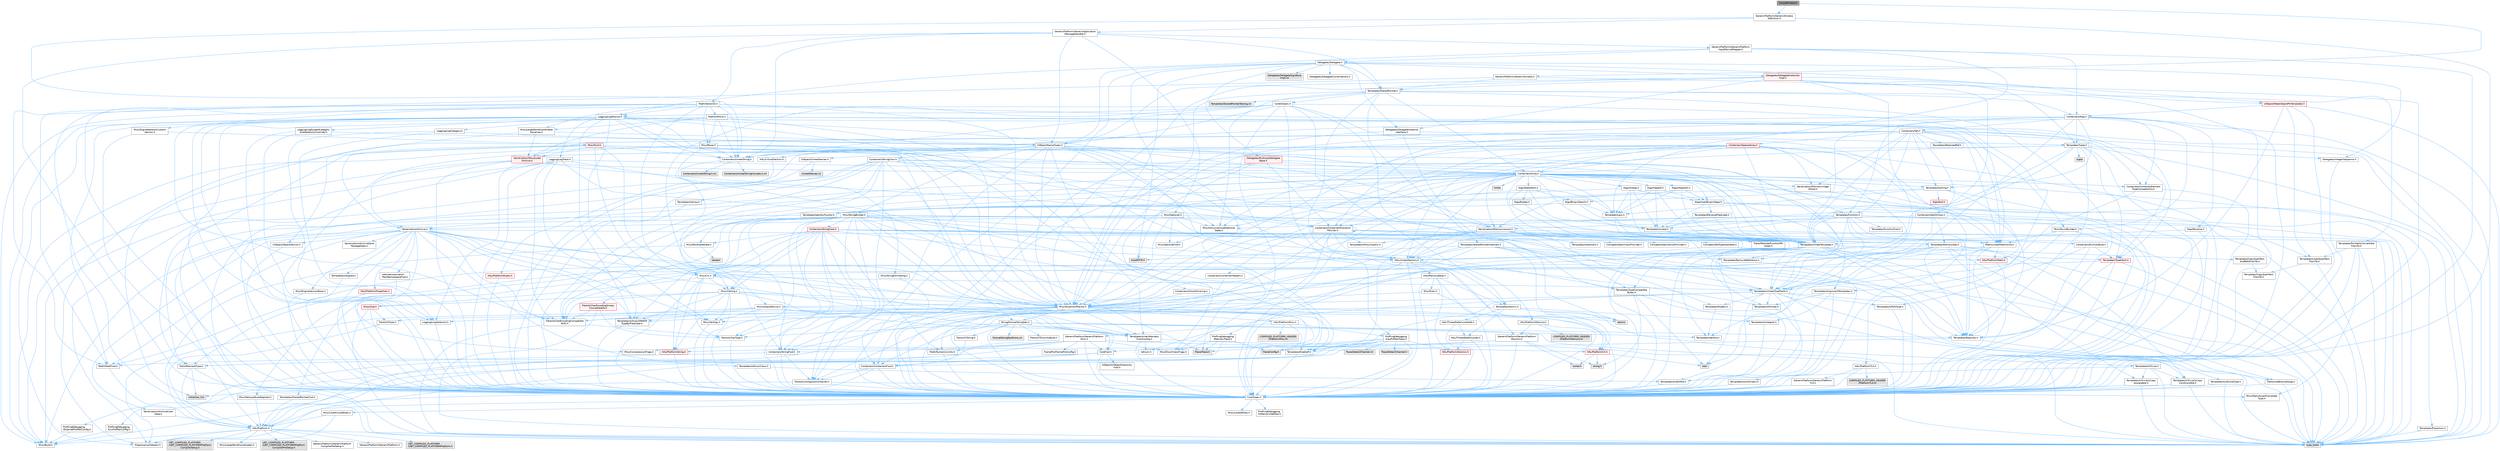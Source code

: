 digraph "CocoaWindow.h"
{
 // INTERACTIVE_SVG=YES
 // LATEX_PDF_SIZE
  bgcolor="transparent";
  edge [fontname=Helvetica,fontsize=10,labelfontname=Helvetica,labelfontsize=10];
  node [fontname=Helvetica,fontsize=10,shape=box,height=0.2,width=0.4];
  Node1 [id="Node000001",label="CocoaWindow.h",height=0.2,width=0.4,color="gray40", fillcolor="grey60", style="filled", fontcolor="black",tooltip=" "];
  Node1 -> Node2 [id="edge1_Node000001_Node000002",color="steelblue1",style="solid",tooltip=" "];
  Node2 [id="Node000002",label="GenericPlatform/GenericWindow.h",height=0.2,width=0.4,color="grey40", fillcolor="white", style="filled",URL="$da/d67/GenericWindow_8h.html",tooltip=" "];
  Node2 -> Node3 [id="edge2_Node000002_Node000003",color="steelblue1",style="solid",tooltip=" "];
  Node3 [id="Node000003",label="CoreTypes.h",height=0.2,width=0.4,color="grey40", fillcolor="white", style="filled",URL="$dc/dec/CoreTypes_8h.html",tooltip=" "];
  Node3 -> Node4 [id="edge3_Node000003_Node000004",color="steelblue1",style="solid",tooltip=" "];
  Node4 [id="Node000004",label="HAL/Platform.h",height=0.2,width=0.4,color="grey40", fillcolor="white", style="filled",URL="$d9/dd0/Platform_8h.html",tooltip=" "];
  Node4 -> Node5 [id="edge4_Node000004_Node000005",color="steelblue1",style="solid",tooltip=" "];
  Node5 [id="Node000005",label="Misc/Build.h",height=0.2,width=0.4,color="grey40", fillcolor="white", style="filled",URL="$d3/dbb/Build_8h.html",tooltip=" "];
  Node4 -> Node6 [id="edge5_Node000004_Node000006",color="steelblue1",style="solid",tooltip=" "];
  Node6 [id="Node000006",label="Misc/LargeWorldCoordinates.h",height=0.2,width=0.4,color="grey40", fillcolor="white", style="filled",URL="$d2/dcb/LargeWorldCoordinates_8h.html",tooltip=" "];
  Node4 -> Node7 [id="edge6_Node000004_Node000007",color="steelblue1",style="solid",tooltip=" "];
  Node7 [id="Node000007",label="type_traits",height=0.2,width=0.4,color="grey60", fillcolor="#E0E0E0", style="filled",tooltip=" "];
  Node4 -> Node8 [id="edge7_Node000004_Node000008",color="steelblue1",style="solid",tooltip=" "];
  Node8 [id="Node000008",label="PreprocessorHelpers.h",height=0.2,width=0.4,color="grey40", fillcolor="white", style="filled",URL="$db/ddb/PreprocessorHelpers_8h.html",tooltip=" "];
  Node4 -> Node9 [id="edge8_Node000004_Node000009",color="steelblue1",style="solid",tooltip=" "];
  Node9 [id="Node000009",label="UBT_COMPILED_PLATFORM\l/UBT_COMPILED_PLATFORMPlatform\lCompilerPreSetup.h",height=0.2,width=0.4,color="grey60", fillcolor="#E0E0E0", style="filled",tooltip=" "];
  Node4 -> Node10 [id="edge9_Node000004_Node000010",color="steelblue1",style="solid",tooltip=" "];
  Node10 [id="Node000010",label="GenericPlatform/GenericPlatform\lCompilerPreSetup.h",height=0.2,width=0.4,color="grey40", fillcolor="white", style="filled",URL="$d9/dc8/GenericPlatformCompilerPreSetup_8h.html",tooltip=" "];
  Node4 -> Node11 [id="edge10_Node000004_Node000011",color="steelblue1",style="solid",tooltip=" "];
  Node11 [id="Node000011",label="GenericPlatform/GenericPlatform.h",height=0.2,width=0.4,color="grey40", fillcolor="white", style="filled",URL="$d6/d84/GenericPlatform_8h.html",tooltip=" "];
  Node4 -> Node12 [id="edge11_Node000004_Node000012",color="steelblue1",style="solid",tooltip=" "];
  Node12 [id="Node000012",label="UBT_COMPILED_PLATFORM\l/UBT_COMPILED_PLATFORMPlatform.h",height=0.2,width=0.4,color="grey60", fillcolor="#E0E0E0", style="filled",tooltip=" "];
  Node4 -> Node13 [id="edge12_Node000004_Node000013",color="steelblue1",style="solid",tooltip=" "];
  Node13 [id="Node000013",label="UBT_COMPILED_PLATFORM\l/UBT_COMPILED_PLATFORMPlatform\lCompilerSetup.h",height=0.2,width=0.4,color="grey60", fillcolor="#E0E0E0", style="filled",tooltip=" "];
  Node3 -> Node14 [id="edge13_Node000003_Node000014",color="steelblue1",style="solid",tooltip=" "];
  Node14 [id="Node000014",label="ProfilingDebugging\l/UMemoryDefines.h",height=0.2,width=0.4,color="grey40", fillcolor="white", style="filled",URL="$d2/da2/UMemoryDefines_8h.html",tooltip=" "];
  Node3 -> Node15 [id="edge14_Node000003_Node000015",color="steelblue1",style="solid",tooltip=" "];
  Node15 [id="Node000015",label="Misc/CoreMiscDefines.h",height=0.2,width=0.4,color="grey40", fillcolor="white", style="filled",URL="$da/d38/CoreMiscDefines_8h.html",tooltip=" "];
  Node15 -> Node4 [id="edge15_Node000015_Node000004",color="steelblue1",style="solid",tooltip=" "];
  Node15 -> Node8 [id="edge16_Node000015_Node000008",color="steelblue1",style="solid",tooltip=" "];
  Node3 -> Node16 [id="edge17_Node000003_Node000016",color="steelblue1",style="solid",tooltip=" "];
  Node16 [id="Node000016",label="Misc/CoreDefines.h",height=0.2,width=0.4,color="grey40", fillcolor="white", style="filled",URL="$d3/dd2/CoreDefines_8h.html",tooltip=" "];
  Node2 -> Node17 [id="edge18_Node000002_Node000017",color="steelblue1",style="solid",tooltip=" "];
  Node17 [id="Node000017",label="Math/MathFwd.h",height=0.2,width=0.4,color="grey40", fillcolor="white", style="filled",URL="$d2/d10/MathFwd_8h.html",tooltip=" "];
  Node17 -> Node4 [id="edge19_Node000017_Node000004",color="steelblue1",style="solid",tooltip=" "];
  Node2 -> Node18 [id="edge20_Node000002_Node000018",color="steelblue1",style="solid",tooltip=" "];
  Node18 [id="Node000018",label="Templates/SharedPointer.h",height=0.2,width=0.4,color="grey40", fillcolor="white", style="filled",URL="$d2/d17/SharedPointer_8h.html",tooltip=" "];
  Node18 -> Node3 [id="edge21_Node000018_Node000003",color="steelblue1",style="solid",tooltip=" "];
  Node18 -> Node19 [id="edge22_Node000018_Node000019",color="steelblue1",style="solid",tooltip=" "];
  Node19 [id="Node000019",label="Misc/IntrusiveUnsetOptional\lState.h",height=0.2,width=0.4,color="grey40", fillcolor="white", style="filled",URL="$d2/d0a/IntrusiveUnsetOptionalState_8h.html",tooltip=" "];
  Node19 -> Node20 [id="edge23_Node000019_Node000020",color="steelblue1",style="solid",tooltip=" "];
  Node20 [id="Node000020",label="Misc/OptionalFwd.h",height=0.2,width=0.4,color="grey40", fillcolor="white", style="filled",URL="$dc/d50/OptionalFwd_8h.html",tooltip=" "];
  Node18 -> Node21 [id="edge24_Node000018_Node000021",color="steelblue1",style="solid",tooltip=" "];
  Node21 [id="Node000021",label="Templates/PointerIsConvertible\lFromTo.h",height=0.2,width=0.4,color="grey40", fillcolor="white", style="filled",URL="$d6/d65/PointerIsConvertibleFromTo_8h.html",tooltip=" "];
  Node21 -> Node3 [id="edge25_Node000021_Node000003",color="steelblue1",style="solid",tooltip=" "];
  Node21 -> Node22 [id="edge26_Node000021_Node000022",color="steelblue1",style="solid",tooltip=" "];
  Node22 [id="Node000022",label="Misc/StaticAssertComplete\lType.h",height=0.2,width=0.4,color="grey40", fillcolor="white", style="filled",URL="$d5/d4e/StaticAssertCompleteType_8h.html",tooltip=" "];
  Node21 -> Node23 [id="edge27_Node000021_Node000023",color="steelblue1",style="solid",tooltip=" "];
  Node23 [id="Node000023",label="Templates/LosesQualifiers\lFromTo.h",height=0.2,width=0.4,color="grey40", fillcolor="white", style="filled",URL="$d2/db3/LosesQualifiersFromTo_8h.html",tooltip=" "];
  Node23 -> Node24 [id="edge28_Node000023_Node000024",color="steelblue1",style="solid",tooltip=" "];
  Node24 [id="Node000024",label="Templates/CopyQualifiers\lFromTo.h",height=0.2,width=0.4,color="grey40", fillcolor="white", style="filled",URL="$d5/db4/CopyQualifiersFromTo_8h.html",tooltip=" "];
  Node23 -> Node7 [id="edge29_Node000023_Node000007",color="steelblue1",style="solid",tooltip=" "];
  Node21 -> Node7 [id="edge30_Node000021_Node000007",color="steelblue1",style="solid",tooltip=" "];
  Node18 -> Node25 [id="edge31_Node000018_Node000025",color="steelblue1",style="solid",tooltip=" "];
  Node25 [id="Node000025",label="Misc/AssertionMacros.h",height=0.2,width=0.4,color="grey40", fillcolor="white", style="filled",URL="$d0/dfa/AssertionMacros_8h.html",tooltip=" "];
  Node25 -> Node3 [id="edge32_Node000025_Node000003",color="steelblue1",style="solid",tooltip=" "];
  Node25 -> Node4 [id="edge33_Node000025_Node000004",color="steelblue1",style="solid",tooltip=" "];
  Node25 -> Node26 [id="edge34_Node000025_Node000026",color="steelblue1",style="solid",tooltip=" "];
  Node26 [id="Node000026",label="HAL/PlatformMisc.h",height=0.2,width=0.4,color="grey40", fillcolor="white", style="filled",URL="$d0/df5/PlatformMisc_8h.html",tooltip=" "];
  Node26 -> Node3 [id="edge35_Node000026_Node000003",color="steelblue1",style="solid",tooltip=" "];
  Node26 -> Node27 [id="edge36_Node000026_Node000027",color="steelblue1",style="solid",tooltip=" "];
  Node27 [id="Node000027",label="GenericPlatform/GenericPlatform\lMisc.h",height=0.2,width=0.4,color="grey40", fillcolor="white", style="filled",URL="$db/d9a/GenericPlatformMisc_8h.html",tooltip=" "];
  Node27 -> Node28 [id="edge37_Node000027_Node000028",color="steelblue1",style="solid",tooltip=" "];
  Node28 [id="Node000028",label="Containers/StringFwd.h",height=0.2,width=0.4,color="grey40", fillcolor="white", style="filled",URL="$df/d37/StringFwd_8h.html",tooltip=" "];
  Node28 -> Node3 [id="edge38_Node000028_Node000003",color="steelblue1",style="solid",tooltip=" "];
  Node28 -> Node29 [id="edge39_Node000028_Node000029",color="steelblue1",style="solid",tooltip=" "];
  Node29 [id="Node000029",label="Traits/ElementType.h",height=0.2,width=0.4,color="grey40", fillcolor="white", style="filled",URL="$d5/d4f/ElementType_8h.html",tooltip=" "];
  Node29 -> Node4 [id="edge40_Node000029_Node000004",color="steelblue1",style="solid",tooltip=" "];
  Node29 -> Node30 [id="edge41_Node000029_Node000030",color="steelblue1",style="solid",tooltip=" "];
  Node30 [id="Node000030",label="initializer_list",height=0.2,width=0.4,color="grey60", fillcolor="#E0E0E0", style="filled",tooltip=" "];
  Node29 -> Node7 [id="edge42_Node000029_Node000007",color="steelblue1",style="solid",tooltip=" "];
  Node28 -> Node31 [id="edge43_Node000028_Node000031",color="steelblue1",style="solid",tooltip=" "];
  Node31 [id="Node000031",label="Traits/IsContiguousContainer.h",height=0.2,width=0.4,color="grey40", fillcolor="white", style="filled",URL="$d5/d3c/IsContiguousContainer_8h.html",tooltip=" "];
  Node31 -> Node3 [id="edge44_Node000031_Node000003",color="steelblue1",style="solid",tooltip=" "];
  Node31 -> Node22 [id="edge45_Node000031_Node000022",color="steelblue1",style="solid",tooltip=" "];
  Node31 -> Node30 [id="edge46_Node000031_Node000030",color="steelblue1",style="solid",tooltip=" "];
  Node27 -> Node32 [id="edge47_Node000027_Node000032",color="steelblue1",style="solid",tooltip=" "];
  Node32 [id="Node000032",label="CoreFwd.h",height=0.2,width=0.4,color="grey40", fillcolor="white", style="filled",URL="$d1/d1e/CoreFwd_8h.html",tooltip=" "];
  Node32 -> Node3 [id="edge48_Node000032_Node000003",color="steelblue1",style="solid",tooltip=" "];
  Node32 -> Node33 [id="edge49_Node000032_Node000033",color="steelblue1",style="solid",tooltip=" "];
  Node33 [id="Node000033",label="Containers/ContainersFwd.h",height=0.2,width=0.4,color="grey40", fillcolor="white", style="filled",URL="$d4/d0a/ContainersFwd_8h.html",tooltip=" "];
  Node33 -> Node4 [id="edge50_Node000033_Node000004",color="steelblue1",style="solid",tooltip=" "];
  Node33 -> Node3 [id="edge51_Node000033_Node000003",color="steelblue1",style="solid",tooltip=" "];
  Node33 -> Node31 [id="edge52_Node000033_Node000031",color="steelblue1",style="solid",tooltip=" "];
  Node32 -> Node17 [id="edge53_Node000032_Node000017",color="steelblue1",style="solid",tooltip=" "];
  Node32 -> Node34 [id="edge54_Node000032_Node000034",color="steelblue1",style="solid",tooltip=" "];
  Node34 [id="Node000034",label="UObject/UObjectHierarchy\lFwd.h",height=0.2,width=0.4,color="grey40", fillcolor="white", style="filled",URL="$d3/d13/UObjectHierarchyFwd_8h.html",tooltip=" "];
  Node27 -> Node3 [id="edge55_Node000027_Node000003",color="steelblue1",style="solid",tooltip=" "];
  Node27 -> Node35 [id="edge56_Node000027_Node000035",color="steelblue1",style="solid",tooltip=" "];
  Node35 [id="Node000035",label="FramePro/FrameProConfig.h",height=0.2,width=0.4,color="grey40", fillcolor="white", style="filled",URL="$d7/d90/FrameProConfig_8h.html",tooltip=" "];
  Node27 -> Node36 [id="edge57_Node000027_Node000036",color="steelblue1",style="solid",tooltip=" "];
  Node36 [id="Node000036",label="HAL/PlatformCrt.h",height=0.2,width=0.4,color="red", fillcolor="#FFF0F0", style="filled",URL="$d8/d75/PlatformCrt_8h.html",tooltip=" "];
  Node36 -> Node37 [id="edge58_Node000036_Node000037",color="steelblue1",style="solid",tooltip=" "];
  Node37 [id="Node000037",label="new",height=0.2,width=0.4,color="grey60", fillcolor="#E0E0E0", style="filled",tooltip=" "];
  Node36 -> Node38 [id="edge59_Node000036_Node000038",color="steelblue1",style="solid",tooltip=" "];
  Node38 [id="Node000038",label="wchar.h",height=0.2,width=0.4,color="grey60", fillcolor="#E0E0E0", style="filled",tooltip=" "];
  Node36 -> Node45 [id="edge60_Node000036_Node000045",color="steelblue1",style="solid",tooltip=" "];
  Node45 [id="Node000045",label="string.h",height=0.2,width=0.4,color="grey60", fillcolor="#E0E0E0", style="filled",tooltip=" "];
  Node27 -> Node46 [id="edge61_Node000027_Node000046",color="steelblue1",style="solid",tooltip=" "];
  Node46 [id="Node000046",label="Math/NumericLimits.h",height=0.2,width=0.4,color="grey40", fillcolor="white", style="filled",URL="$df/d1b/NumericLimits_8h.html",tooltip=" "];
  Node46 -> Node3 [id="edge62_Node000046_Node000003",color="steelblue1",style="solid",tooltip=" "];
  Node27 -> Node47 [id="edge63_Node000027_Node000047",color="steelblue1",style="solid",tooltip=" "];
  Node47 [id="Node000047",label="Misc/CompressionFlags.h",height=0.2,width=0.4,color="grey40", fillcolor="white", style="filled",URL="$d9/d76/CompressionFlags_8h.html",tooltip=" "];
  Node27 -> Node48 [id="edge64_Node000027_Node000048",color="steelblue1",style="solid",tooltip=" "];
  Node48 [id="Node000048",label="Misc/EnumClassFlags.h",height=0.2,width=0.4,color="grey40", fillcolor="white", style="filled",URL="$d8/de7/EnumClassFlags_8h.html",tooltip=" "];
  Node27 -> Node49 [id="edge65_Node000027_Node000049",color="steelblue1",style="solid",tooltip=" "];
  Node49 [id="Node000049",label="ProfilingDebugging\l/CsvProfilerConfig.h",height=0.2,width=0.4,color="grey40", fillcolor="white", style="filled",URL="$d3/d88/CsvProfilerConfig_8h.html",tooltip=" "];
  Node49 -> Node5 [id="edge66_Node000049_Node000005",color="steelblue1",style="solid",tooltip=" "];
  Node27 -> Node50 [id="edge67_Node000027_Node000050",color="steelblue1",style="solid",tooltip=" "];
  Node50 [id="Node000050",label="ProfilingDebugging\l/ExternalProfilerConfig.h",height=0.2,width=0.4,color="grey40", fillcolor="white", style="filled",URL="$d3/dbb/ExternalProfilerConfig_8h.html",tooltip=" "];
  Node50 -> Node5 [id="edge68_Node000050_Node000005",color="steelblue1",style="solid",tooltip=" "];
  Node26 -> Node51 [id="edge69_Node000026_Node000051",color="steelblue1",style="solid",tooltip=" "];
  Node51 [id="Node000051",label="COMPILED_PLATFORM_HEADER\l(PlatformMisc.h)",height=0.2,width=0.4,color="grey60", fillcolor="#E0E0E0", style="filled",tooltip=" "];
  Node26 -> Node52 [id="edge70_Node000026_Node000052",color="steelblue1",style="solid",tooltip=" "];
  Node52 [id="Node000052",label="ProfilingDebugging\l/CpuProfilerTrace.h",height=0.2,width=0.4,color="grey40", fillcolor="white", style="filled",URL="$da/dcb/CpuProfilerTrace_8h.html",tooltip=" "];
  Node52 -> Node3 [id="edge71_Node000052_Node000003",color="steelblue1",style="solid",tooltip=" "];
  Node52 -> Node33 [id="edge72_Node000052_Node000033",color="steelblue1",style="solid",tooltip=" "];
  Node52 -> Node53 [id="edge73_Node000052_Node000053",color="steelblue1",style="solid",tooltip=" "];
  Node53 [id="Node000053",label="HAL/PlatformAtomics.h",height=0.2,width=0.4,color="red", fillcolor="#FFF0F0", style="filled",URL="$d3/d36/PlatformAtomics_8h.html",tooltip=" "];
  Node53 -> Node3 [id="edge74_Node000053_Node000003",color="steelblue1",style="solid",tooltip=" "];
  Node52 -> Node8 [id="edge75_Node000052_Node000008",color="steelblue1",style="solid",tooltip=" "];
  Node52 -> Node5 [id="edge76_Node000052_Node000005",color="steelblue1",style="solid",tooltip=" "];
  Node52 -> Node56 [id="edge77_Node000052_Node000056",color="steelblue1",style="solid",tooltip=" "];
  Node56 [id="Node000056",label="Trace/Config.h",height=0.2,width=0.4,color="grey60", fillcolor="#E0E0E0", style="filled",tooltip=" "];
  Node52 -> Node57 [id="edge78_Node000052_Node000057",color="steelblue1",style="solid",tooltip=" "];
  Node57 [id="Node000057",label="Trace/Detail/Channel.h",height=0.2,width=0.4,color="grey60", fillcolor="#E0E0E0", style="filled",tooltip=" "];
  Node52 -> Node58 [id="edge79_Node000052_Node000058",color="steelblue1",style="solid",tooltip=" "];
  Node58 [id="Node000058",label="Trace/Detail/Channel.inl",height=0.2,width=0.4,color="grey60", fillcolor="#E0E0E0", style="filled",tooltip=" "];
  Node52 -> Node59 [id="edge80_Node000052_Node000059",color="steelblue1",style="solid",tooltip=" "];
  Node59 [id="Node000059",label="Trace/Trace.h",height=0.2,width=0.4,color="grey60", fillcolor="#E0E0E0", style="filled",tooltip=" "];
  Node25 -> Node8 [id="edge81_Node000025_Node000008",color="steelblue1",style="solid",tooltip=" "];
  Node25 -> Node60 [id="edge82_Node000025_Node000060",color="steelblue1",style="solid",tooltip=" "];
  Node60 [id="Node000060",label="Templates/EnableIf.h",height=0.2,width=0.4,color="grey40", fillcolor="white", style="filled",URL="$d7/d60/EnableIf_8h.html",tooltip=" "];
  Node60 -> Node3 [id="edge83_Node000060_Node000003",color="steelblue1",style="solid",tooltip=" "];
  Node25 -> Node61 [id="edge84_Node000025_Node000061",color="steelblue1",style="solid",tooltip=" "];
  Node61 [id="Node000061",label="Templates/IsArrayOrRefOf\lTypeByPredicate.h",height=0.2,width=0.4,color="grey40", fillcolor="white", style="filled",URL="$d6/da1/IsArrayOrRefOfTypeByPredicate_8h.html",tooltip=" "];
  Node61 -> Node3 [id="edge85_Node000061_Node000003",color="steelblue1",style="solid",tooltip=" "];
  Node25 -> Node62 [id="edge86_Node000025_Node000062",color="steelblue1",style="solid",tooltip=" "];
  Node62 [id="Node000062",label="Templates/IsValidVariadic\lFunctionArg.h",height=0.2,width=0.4,color="grey40", fillcolor="white", style="filled",URL="$d0/dc8/IsValidVariadicFunctionArg_8h.html",tooltip=" "];
  Node62 -> Node3 [id="edge87_Node000062_Node000003",color="steelblue1",style="solid",tooltip=" "];
  Node62 -> Node63 [id="edge88_Node000062_Node000063",color="steelblue1",style="solid",tooltip=" "];
  Node63 [id="Node000063",label="IsEnum.h",height=0.2,width=0.4,color="grey40", fillcolor="white", style="filled",URL="$d4/de5/IsEnum_8h.html",tooltip=" "];
  Node62 -> Node7 [id="edge89_Node000062_Node000007",color="steelblue1",style="solid",tooltip=" "];
  Node25 -> Node64 [id="edge90_Node000025_Node000064",color="steelblue1",style="solid",tooltip=" "];
  Node64 [id="Node000064",label="Traits/IsCharEncodingCompatible\lWith.h",height=0.2,width=0.4,color="grey40", fillcolor="white", style="filled",URL="$df/dd1/IsCharEncodingCompatibleWith_8h.html",tooltip=" "];
  Node64 -> Node7 [id="edge91_Node000064_Node000007",color="steelblue1",style="solid",tooltip=" "];
  Node64 -> Node65 [id="edge92_Node000064_Node000065",color="steelblue1",style="solid",tooltip=" "];
  Node65 [id="Node000065",label="Traits/IsCharType.h",height=0.2,width=0.4,color="grey40", fillcolor="white", style="filled",URL="$db/d51/IsCharType_8h.html",tooltip=" "];
  Node65 -> Node3 [id="edge93_Node000065_Node000003",color="steelblue1",style="solid",tooltip=" "];
  Node25 -> Node66 [id="edge94_Node000025_Node000066",color="steelblue1",style="solid",tooltip=" "];
  Node66 [id="Node000066",label="Misc/VarArgs.h",height=0.2,width=0.4,color="grey40", fillcolor="white", style="filled",URL="$d5/d6f/VarArgs_8h.html",tooltip=" "];
  Node66 -> Node3 [id="edge95_Node000066_Node000003",color="steelblue1",style="solid",tooltip=" "];
  Node25 -> Node67 [id="edge96_Node000025_Node000067",color="steelblue1",style="solid",tooltip=" "];
  Node67 [id="Node000067",label="String/FormatStringSan.h",height=0.2,width=0.4,color="grey40", fillcolor="white", style="filled",URL="$d3/d8b/FormatStringSan_8h.html",tooltip=" "];
  Node67 -> Node7 [id="edge97_Node000067_Node000007",color="steelblue1",style="solid",tooltip=" "];
  Node67 -> Node3 [id="edge98_Node000067_Node000003",color="steelblue1",style="solid",tooltip=" "];
  Node67 -> Node68 [id="edge99_Node000067_Node000068",color="steelblue1",style="solid",tooltip=" "];
  Node68 [id="Node000068",label="Templates/Requires.h",height=0.2,width=0.4,color="grey40", fillcolor="white", style="filled",URL="$dc/d96/Requires_8h.html",tooltip=" "];
  Node68 -> Node60 [id="edge100_Node000068_Node000060",color="steelblue1",style="solid",tooltip=" "];
  Node68 -> Node7 [id="edge101_Node000068_Node000007",color="steelblue1",style="solid",tooltip=" "];
  Node67 -> Node69 [id="edge102_Node000067_Node000069",color="steelblue1",style="solid",tooltip=" "];
  Node69 [id="Node000069",label="Templates/Identity.h",height=0.2,width=0.4,color="grey40", fillcolor="white", style="filled",URL="$d0/dd5/Identity_8h.html",tooltip=" "];
  Node67 -> Node62 [id="edge103_Node000067_Node000062",color="steelblue1",style="solid",tooltip=" "];
  Node67 -> Node65 [id="edge104_Node000067_Node000065",color="steelblue1",style="solid",tooltip=" "];
  Node67 -> Node70 [id="edge105_Node000067_Node000070",color="steelblue1",style="solid",tooltip=" "];
  Node70 [id="Node000070",label="Traits/IsTEnumAsByte.h",height=0.2,width=0.4,color="grey40", fillcolor="white", style="filled",URL="$d1/de6/IsTEnumAsByte_8h.html",tooltip=" "];
  Node67 -> Node71 [id="edge106_Node000067_Node000071",color="steelblue1",style="solid",tooltip=" "];
  Node71 [id="Node000071",label="Traits/IsTString.h",height=0.2,width=0.4,color="grey40", fillcolor="white", style="filled",URL="$d0/df8/IsTString_8h.html",tooltip=" "];
  Node71 -> Node33 [id="edge107_Node000071_Node000033",color="steelblue1",style="solid",tooltip=" "];
  Node67 -> Node33 [id="edge108_Node000067_Node000033",color="steelblue1",style="solid",tooltip=" "];
  Node67 -> Node72 [id="edge109_Node000067_Node000072",color="steelblue1",style="solid",tooltip=" "];
  Node72 [id="Node000072",label="FormatStringSanErrors.inl",height=0.2,width=0.4,color="grey60", fillcolor="#E0E0E0", style="filled",tooltip=" "];
  Node25 -> Node73 [id="edge110_Node000025_Node000073",color="steelblue1",style="solid",tooltip=" "];
  Node73 [id="Node000073",label="atomic",height=0.2,width=0.4,color="grey60", fillcolor="#E0E0E0", style="filled",tooltip=" "];
  Node18 -> Node74 [id="edge111_Node000018_Node000074",color="steelblue1",style="solid",tooltip=" "];
  Node74 [id="Node000074",label="HAL/UnrealMemory.h",height=0.2,width=0.4,color="grey40", fillcolor="white", style="filled",URL="$d9/d96/UnrealMemory_8h.html",tooltip=" "];
  Node74 -> Node3 [id="edge112_Node000074_Node000003",color="steelblue1",style="solid",tooltip=" "];
  Node74 -> Node75 [id="edge113_Node000074_Node000075",color="steelblue1",style="solid",tooltip=" "];
  Node75 [id="Node000075",label="GenericPlatform/GenericPlatform\lMemory.h",height=0.2,width=0.4,color="grey40", fillcolor="white", style="filled",URL="$dd/d22/GenericPlatformMemory_8h.html",tooltip=" "];
  Node75 -> Node32 [id="edge114_Node000075_Node000032",color="steelblue1",style="solid",tooltip=" "];
  Node75 -> Node3 [id="edge115_Node000075_Node000003",color="steelblue1",style="solid",tooltip=" "];
  Node75 -> Node76 [id="edge116_Node000075_Node000076",color="steelblue1",style="solid",tooltip=" "];
  Node76 [id="Node000076",label="HAL/PlatformString.h",height=0.2,width=0.4,color="red", fillcolor="#FFF0F0", style="filled",URL="$db/db5/PlatformString_8h.html",tooltip=" "];
  Node76 -> Node3 [id="edge117_Node000076_Node000003",color="steelblue1",style="solid",tooltip=" "];
  Node75 -> Node45 [id="edge118_Node000075_Node000045",color="steelblue1",style="solid",tooltip=" "];
  Node75 -> Node38 [id="edge119_Node000075_Node000038",color="steelblue1",style="solid",tooltip=" "];
  Node74 -> Node78 [id="edge120_Node000074_Node000078",color="steelblue1",style="solid",tooltip=" "];
  Node78 [id="Node000078",label="HAL/MemoryBase.h",height=0.2,width=0.4,color="grey40", fillcolor="white", style="filled",URL="$d6/d9f/MemoryBase_8h.html",tooltip=" "];
  Node78 -> Node3 [id="edge121_Node000078_Node000003",color="steelblue1",style="solid",tooltip=" "];
  Node78 -> Node53 [id="edge122_Node000078_Node000053",color="steelblue1",style="solid",tooltip=" "];
  Node78 -> Node36 [id="edge123_Node000078_Node000036",color="steelblue1",style="solid",tooltip=" "];
  Node78 -> Node79 [id="edge124_Node000078_Node000079",color="steelblue1",style="solid",tooltip=" "];
  Node79 [id="Node000079",label="Misc/Exec.h",height=0.2,width=0.4,color="grey40", fillcolor="white", style="filled",URL="$de/ddb/Exec_8h.html",tooltip=" "];
  Node79 -> Node3 [id="edge125_Node000079_Node000003",color="steelblue1",style="solid",tooltip=" "];
  Node79 -> Node25 [id="edge126_Node000079_Node000025",color="steelblue1",style="solid",tooltip=" "];
  Node78 -> Node80 [id="edge127_Node000078_Node000080",color="steelblue1",style="solid",tooltip=" "];
  Node80 [id="Node000080",label="Misc/OutputDevice.h",height=0.2,width=0.4,color="grey40", fillcolor="white", style="filled",URL="$d7/d32/OutputDevice_8h.html",tooltip=" "];
  Node80 -> Node32 [id="edge128_Node000080_Node000032",color="steelblue1",style="solid",tooltip=" "];
  Node80 -> Node3 [id="edge129_Node000080_Node000003",color="steelblue1",style="solid",tooltip=" "];
  Node80 -> Node81 [id="edge130_Node000080_Node000081",color="steelblue1",style="solid",tooltip=" "];
  Node81 [id="Node000081",label="Logging/LogVerbosity.h",height=0.2,width=0.4,color="grey40", fillcolor="white", style="filled",URL="$d2/d8f/LogVerbosity_8h.html",tooltip=" "];
  Node81 -> Node3 [id="edge131_Node000081_Node000003",color="steelblue1",style="solid",tooltip=" "];
  Node80 -> Node66 [id="edge132_Node000080_Node000066",color="steelblue1",style="solid",tooltip=" "];
  Node80 -> Node61 [id="edge133_Node000080_Node000061",color="steelblue1",style="solid",tooltip=" "];
  Node80 -> Node62 [id="edge134_Node000080_Node000062",color="steelblue1",style="solid",tooltip=" "];
  Node80 -> Node64 [id="edge135_Node000080_Node000064",color="steelblue1",style="solid",tooltip=" "];
  Node78 -> Node82 [id="edge136_Node000078_Node000082",color="steelblue1",style="solid",tooltip=" "];
  Node82 [id="Node000082",label="Templates/Atomic.h",height=0.2,width=0.4,color="grey40", fillcolor="white", style="filled",URL="$d3/d91/Atomic_8h.html",tooltip=" "];
  Node82 -> Node83 [id="edge137_Node000082_Node000083",color="steelblue1",style="solid",tooltip=" "];
  Node83 [id="Node000083",label="HAL/ThreadSafeCounter.h",height=0.2,width=0.4,color="grey40", fillcolor="white", style="filled",URL="$dc/dc9/ThreadSafeCounter_8h.html",tooltip=" "];
  Node83 -> Node3 [id="edge138_Node000083_Node000003",color="steelblue1",style="solid",tooltip=" "];
  Node83 -> Node53 [id="edge139_Node000083_Node000053",color="steelblue1",style="solid",tooltip=" "];
  Node82 -> Node84 [id="edge140_Node000082_Node000084",color="steelblue1",style="solid",tooltip=" "];
  Node84 [id="Node000084",label="HAL/ThreadSafeCounter64.h",height=0.2,width=0.4,color="grey40", fillcolor="white", style="filled",URL="$d0/d12/ThreadSafeCounter64_8h.html",tooltip=" "];
  Node84 -> Node3 [id="edge141_Node000084_Node000003",color="steelblue1",style="solid",tooltip=" "];
  Node84 -> Node83 [id="edge142_Node000084_Node000083",color="steelblue1",style="solid",tooltip=" "];
  Node82 -> Node85 [id="edge143_Node000082_Node000085",color="steelblue1",style="solid",tooltip=" "];
  Node85 [id="Node000085",label="Templates/IsIntegral.h",height=0.2,width=0.4,color="grey40", fillcolor="white", style="filled",URL="$da/d64/IsIntegral_8h.html",tooltip=" "];
  Node85 -> Node3 [id="edge144_Node000085_Node000003",color="steelblue1",style="solid",tooltip=" "];
  Node82 -> Node86 [id="edge145_Node000082_Node000086",color="steelblue1",style="solid",tooltip=" "];
  Node86 [id="Node000086",label="Templates/IsTrivial.h",height=0.2,width=0.4,color="grey40", fillcolor="white", style="filled",URL="$da/d4c/IsTrivial_8h.html",tooltip=" "];
  Node86 -> Node87 [id="edge146_Node000086_Node000087",color="steelblue1",style="solid",tooltip=" "];
  Node87 [id="Node000087",label="Templates/AndOrNot.h",height=0.2,width=0.4,color="grey40", fillcolor="white", style="filled",URL="$db/d0a/AndOrNot_8h.html",tooltip=" "];
  Node87 -> Node3 [id="edge147_Node000087_Node000003",color="steelblue1",style="solid",tooltip=" "];
  Node86 -> Node88 [id="edge148_Node000086_Node000088",color="steelblue1",style="solid",tooltip=" "];
  Node88 [id="Node000088",label="Templates/IsTriviallyCopy\lConstructible.h",height=0.2,width=0.4,color="grey40", fillcolor="white", style="filled",URL="$d3/d78/IsTriviallyCopyConstructible_8h.html",tooltip=" "];
  Node88 -> Node3 [id="edge149_Node000088_Node000003",color="steelblue1",style="solid",tooltip=" "];
  Node88 -> Node7 [id="edge150_Node000088_Node000007",color="steelblue1",style="solid",tooltip=" "];
  Node86 -> Node89 [id="edge151_Node000086_Node000089",color="steelblue1",style="solid",tooltip=" "];
  Node89 [id="Node000089",label="Templates/IsTriviallyCopy\lAssignable.h",height=0.2,width=0.4,color="grey40", fillcolor="white", style="filled",URL="$d2/df2/IsTriviallyCopyAssignable_8h.html",tooltip=" "];
  Node89 -> Node3 [id="edge152_Node000089_Node000003",color="steelblue1",style="solid",tooltip=" "];
  Node89 -> Node7 [id="edge153_Node000089_Node000007",color="steelblue1",style="solid",tooltip=" "];
  Node86 -> Node7 [id="edge154_Node000086_Node000007",color="steelblue1",style="solid",tooltip=" "];
  Node82 -> Node90 [id="edge155_Node000082_Node000090",color="steelblue1",style="solid",tooltip=" "];
  Node90 [id="Node000090",label="Traits/IntType.h",height=0.2,width=0.4,color="grey40", fillcolor="white", style="filled",URL="$d7/deb/IntType_8h.html",tooltip=" "];
  Node90 -> Node4 [id="edge156_Node000090_Node000004",color="steelblue1",style="solid",tooltip=" "];
  Node82 -> Node73 [id="edge157_Node000082_Node000073",color="steelblue1",style="solid",tooltip=" "];
  Node74 -> Node91 [id="edge158_Node000074_Node000091",color="steelblue1",style="solid",tooltip=" "];
  Node91 [id="Node000091",label="HAL/PlatformMemory.h",height=0.2,width=0.4,color="grey40", fillcolor="white", style="filled",URL="$de/d68/PlatformMemory_8h.html",tooltip=" "];
  Node91 -> Node3 [id="edge159_Node000091_Node000003",color="steelblue1",style="solid",tooltip=" "];
  Node91 -> Node75 [id="edge160_Node000091_Node000075",color="steelblue1",style="solid",tooltip=" "];
  Node91 -> Node92 [id="edge161_Node000091_Node000092",color="steelblue1",style="solid",tooltip=" "];
  Node92 [id="Node000092",label="COMPILED_PLATFORM_HEADER\l(PlatformMemory.h)",height=0.2,width=0.4,color="grey60", fillcolor="#E0E0E0", style="filled",tooltip=" "];
  Node74 -> Node93 [id="edge162_Node000074_Node000093",color="steelblue1",style="solid",tooltip=" "];
  Node93 [id="Node000093",label="ProfilingDebugging\l/MemoryTrace.h",height=0.2,width=0.4,color="grey40", fillcolor="white", style="filled",URL="$da/dd7/MemoryTrace_8h.html",tooltip=" "];
  Node93 -> Node4 [id="edge163_Node000093_Node000004",color="steelblue1",style="solid",tooltip=" "];
  Node93 -> Node48 [id="edge164_Node000093_Node000048",color="steelblue1",style="solid",tooltip=" "];
  Node93 -> Node56 [id="edge165_Node000093_Node000056",color="steelblue1",style="solid",tooltip=" "];
  Node93 -> Node59 [id="edge166_Node000093_Node000059",color="steelblue1",style="solid",tooltip=" "];
  Node74 -> Node94 [id="edge167_Node000074_Node000094",color="steelblue1",style="solid",tooltip=" "];
  Node94 [id="Node000094",label="Templates/IsPointer.h",height=0.2,width=0.4,color="grey40", fillcolor="white", style="filled",URL="$d7/d05/IsPointer_8h.html",tooltip=" "];
  Node94 -> Node3 [id="edge168_Node000094_Node000003",color="steelblue1",style="solid",tooltip=" "];
  Node18 -> Node95 [id="edge169_Node000018_Node000095",color="steelblue1",style="solid",tooltip=" "];
  Node95 [id="Node000095",label="Containers/Array.h",height=0.2,width=0.4,color="grey40", fillcolor="white", style="filled",URL="$df/dd0/Array_8h.html",tooltip=" "];
  Node95 -> Node3 [id="edge170_Node000095_Node000003",color="steelblue1",style="solid",tooltip=" "];
  Node95 -> Node25 [id="edge171_Node000095_Node000025",color="steelblue1",style="solid",tooltip=" "];
  Node95 -> Node19 [id="edge172_Node000095_Node000019",color="steelblue1",style="solid",tooltip=" "];
  Node95 -> Node96 [id="edge173_Node000095_Node000096",color="steelblue1",style="solid",tooltip=" "];
  Node96 [id="Node000096",label="Misc/ReverseIterate.h",height=0.2,width=0.4,color="grey40", fillcolor="white", style="filled",URL="$db/de3/ReverseIterate_8h.html",tooltip=" "];
  Node96 -> Node4 [id="edge174_Node000096_Node000004",color="steelblue1",style="solid",tooltip=" "];
  Node96 -> Node97 [id="edge175_Node000096_Node000097",color="steelblue1",style="solid",tooltip=" "];
  Node97 [id="Node000097",label="iterator",height=0.2,width=0.4,color="grey60", fillcolor="#E0E0E0", style="filled",tooltip=" "];
  Node95 -> Node74 [id="edge176_Node000095_Node000074",color="steelblue1",style="solid",tooltip=" "];
  Node95 -> Node98 [id="edge177_Node000095_Node000098",color="steelblue1",style="solid",tooltip=" "];
  Node98 [id="Node000098",label="Templates/UnrealTypeTraits.h",height=0.2,width=0.4,color="grey40", fillcolor="white", style="filled",URL="$d2/d2d/UnrealTypeTraits_8h.html",tooltip=" "];
  Node98 -> Node3 [id="edge178_Node000098_Node000003",color="steelblue1",style="solid",tooltip=" "];
  Node98 -> Node94 [id="edge179_Node000098_Node000094",color="steelblue1",style="solid",tooltip=" "];
  Node98 -> Node25 [id="edge180_Node000098_Node000025",color="steelblue1",style="solid",tooltip=" "];
  Node98 -> Node87 [id="edge181_Node000098_Node000087",color="steelblue1",style="solid",tooltip=" "];
  Node98 -> Node60 [id="edge182_Node000098_Node000060",color="steelblue1",style="solid",tooltip=" "];
  Node98 -> Node99 [id="edge183_Node000098_Node000099",color="steelblue1",style="solid",tooltip=" "];
  Node99 [id="Node000099",label="Templates/IsArithmetic.h",height=0.2,width=0.4,color="grey40", fillcolor="white", style="filled",URL="$d2/d5d/IsArithmetic_8h.html",tooltip=" "];
  Node99 -> Node3 [id="edge184_Node000099_Node000003",color="steelblue1",style="solid",tooltip=" "];
  Node98 -> Node63 [id="edge185_Node000098_Node000063",color="steelblue1",style="solid",tooltip=" "];
  Node98 -> Node100 [id="edge186_Node000098_Node000100",color="steelblue1",style="solid",tooltip=" "];
  Node100 [id="Node000100",label="Templates/Models.h",height=0.2,width=0.4,color="grey40", fillcolor="white", style="filled",URL="$d3/d0c/Models_8h.html",tooltip=" "];
  Node100 -> Node69 [id="edge187_Node000100_Node000069",color="steelblue1",style="solid",tooltip=" "];
  Node98 -> Node101 [id="edge188_Node000098_Node000101",color="steelblue1",style="solid",tooltip=" "];
  Node101 [id="Node000101",label="Templates/IsPODType.h",height=0.2,width=0.4,color="grey40", fillcolor="white", style="filled",URL="$d7/db1/IsPODType_8h.html",tooltip=" "];
  Node101 -> Node3 [id="edge189_Node000101_Node000003",color="steelblue1",style="solid",tooltip=" "];
  Node98 -> Node102 [id="edge190_Node000098_Node000102",color="steelblue1",style="solid",tooltip=" "];
  Node102 [id="Node000102",label="Templates/IsUECoreType.h",height=0.2,width=0.4,color="grey40", fillcolor="white", style="filled",URL="$d1/db8/IsUECoreType_8h.html",tooltip=" "];
  Node102 -> Node3 [id="edge191_Node000102_Node000003",color="steelblue1",style="solid",tooltip=" "];
  Node102 -> Node7 [id="edge192_Node000102_Node000007",color="steelblue1",style="solid",tooltip=" "];
  Node98 -> Node88 [id="edge193_Node000098_Node000088",color="steelblue1",style="solid",tooltip=" "];
  Node95 -> Node103 [id="edge194_Node000095_Node000103",color="steelblue1",style="solid",tooltip=" "];
  Node103 [id="Node000103",label="Templates/UnrealTemplate.h",height=0.2,width=0.4,color="grey40", fillcolor="white", style="filled",URL="$d4/d24/UnrealTemplate_8h.html",tooltip=" "];
  Node103 -> Node3 [id="edge195_Node000103_Node000003",color="steelblue1",style="solid",tooltip=" "];
  Node103 -> Node94 [id="edge196_Node000103_Node000094",color="steelblue1",style="solid",tooltip=" "];
  Node103 -> Node74 [id="edge197_Node000103_Node000074",color="steelblue1",style="solid",tooltip=" "];
  Node103 -> Node104 [id="edge198_Node000103_Node000104",color="steelblue1",style="solid",tooltip=" "];
  Node104 [id="Node000104",label="Templates/CopyQualifiers\lAndRefsFromTo.h",height=0.2,width=0.4,color="grey40", fillcolor="white", style="filled",URL="$d3/db3/CopyQualifiersAndRefsFromTo_8h.html",tooltip=" "];
  Node104 -> Node24 [id="edge199_Node000104_Node000024",color="steelblue1",style="solid",tooltip=" "];
  Node103 -> Node98 [id="edge200_Node000103_Node000098",color="steelblue1",style="solid",tooltip=" "];
  Node103 -> Node105 [id="edge201_Node000103_Node000105",color="steelblue1",style="solid",tooltip=" "];
  Node105 [id="Node000105",label="Templates/RemoveReference.h",height=0.2,width=0.4,color="grey40", fillcolor="white", style="filled",URL="$da/dbe/RemoveReference_8h.html",tooltip=" "];
  Node105 -> Node3 [id="edge202_Node000105_Node000003",color="steelblue1",style="solid",tooltip=" "];
  Node103 -> Node68 [id="edge203_Node000103_Node000068",color="steelblue1",style="solid",tooltip=" "];
  Node103 -> Node106 [id="edge204_Node000103_Node000106",color="steelblue1",style="solid",tooltip=" "];
  Node106 [id="Node000106",label="Templates/TypeCompatible\lBytes.h",height=0.2,width=0.4,color="grey40", fillcolor="white", style="filled",URL="$df/d0a/TypeCompatibleBytes_8h.html",tooltip=" "];
  Node106 -> Node3 [id="edge205_Node000106_Node000003",color="steelblue1",style="solid",tooltip=" "];
  Node106 -> Node45 [id="edge206_Node000106_Node000045",color="steelblue1",style="solid",tooltip=" "];
  Node106 -> Node37 [id="edge207_Node000106_Node000037",color="steelblue1",style="solid",tooltip=" "];
  Node106 -> Node7 [id="edge208_Node000106_Node000007",color="steelblue1",style="solid",tooltip=" "];
  Node103 -> Node69 [id="edge209_Node000103_Node000069",color="steelblue1",style="solid",tooltip=" "];
  Node103 -> Node31 [id="edge210_Node000103_Node000031",color="steelblue1",style="solid",tooltip=" "];
  Node103 -> Node107 [id="edge211_Node000103_Node000107",color="steelblue1",style="solid",tooltip=" "];
  Node107 [id="Node000107",label="Traits/UseBitwiseSwap.h",height=0.2,width=0.4,color="grey40", fillcolor="white", style="filled",URL="$db/df3/UseBitwiseSwap_8h.html",tooltip=" "];
  Node107 -> Node3 [id="edge212_Node000107_Node000003",color="steelblue1",style="solid",tooltip=" "];
  Node107 -> Node7 [id="edge213_Node000107_Node000007",color="steelblue1",style="solid",tooltip=" "];
  Node103 -> Node7 [id="edge214_Node000103_Node000007",color="steelblue1",style="solid",tooltip=" "];
  Node95 -> Node108 [id="edge215_Node000095_Node000108",color="steelblue1",style="solid",tooltip=" "];
  Node108 [id="Node000108",label="Containers/AllowShrinking.h",height=0.2,width=0.4,color="grey40", fillcolor="white", style="filled",URL="$d7/d1a/AllowShrinking_8h.html",tooltip=" "];
  Node108 -> Node3 [id="edge216_Node000108_Node000003",color="steelblue1",style="solid",tooltip=" "];
  Node95 -> Node109 [id="edge217_Node000095_Node000109",color="steelblue1",style="solid",tooltip=" "];
  Node109 [id="Node000109",label="Containers/ContainerAllocation\lPolicies.h",height=0.2,width=0.4,color="grey40", fillcolor="white", style="filled",URL="$d7/dff/ContainerAllocationPolicies_8h.html",tooltip=" "];
  Node109 -> Node3 [id="edge218_Node000109_Node000003",color="steelblue1",style="solid",tooltip=" "];
  Node109 -> Node110 [id="edge219_Node000109_Node000110",color="steelblue1",style="solid",tooltip=" "];
  Node110 [id="Node000110",label="Containers/ContainerHelpers.h",height=0.2,width=0.4,color="grey40", fillcolor="white", style="filled",URL="$d7/d33/ContainerHelpers_8h.html",tooltip=" "];
  Node110 -> Node3 [id="edge220_Node000110_Node000003",color="steelblue1",style="solid",tooltip=" "];
  Node109 -> Node109 [id="edge221_Node000109_Node000109",color="steelblue1",style="solid",tooltip=" "];
  Node109 -> Node111 [id="edge222_Node000109_Node000111",color="steelblue1",style="solid",tooltip=" "];
  Node111 [id="Node000111",label="HAL/PlatformMath.h",height=0.2,width=0.4,color="red", fillcolor="#FFF0F0", style="filled",URL="$dc/d53/PlatformMath_8h.html",tooltip=" "];
  Node111 -> Node3 [id="edge223_Node000111_Node000003",color="steelblue1",style="solid",tooltip=" "];
  Node109 -> Node74 [id="edge224_Node000109_Node000074",color="steelblue1",style="solid",tooltip=" "];
  Node109 -> Node46 [id="edge225_Node000109_Node000046",color="steelblue1",style="solid",tooltip=" "];
  Node109 -> Node25 [id="edge226_Node000109_Node000025",color="steelblue1",style="solid",tooltip=" "];
  Node109 -> Node119 [id="edge227_Node000109_Node000119",color="steelblue1",style="solid",tooltip=" "];
  Node119 [id="Node000119",label="Templates/IsPolymorphic.h",height=0.2,width=0.4,color="grey40", fillcolor="white", style="filled",URL="$dc/d20/IsPolymorphic_8h.html",tooltip=" "];
  Node109 -> Node120 [id="edge228_Node000109_Node000120",color="steelblue1",style="solid",tooltip=" "];
  Node120 [id="Node000120",label="Templates/MemoryOps.h",height=0.2,width=0.4,color="grey40", fillcolor="white", style="filled",URL="$db/dea/MemoryOps_8h.html",tooltip=" "];
  Node120 -> Node3 [id="edge229_Node000120_Node000003",color="steelblue1",style="solid",tooltip=" "];
  Node120 -> Node74 [id="edge230_Node000120_Node000074",color="steelblue1",style="solid",tooltip=" "];
  Node120 -> Node89 [id="edge231_Node000120_Node000089",color="steelblue1",style="solid",tooltip=" "];
  Node120 -> Node88 [id="edge232_Node000120_Node000088",color="steelblue1",style="solid",tooltip=" "];
  Node120 -> Node68 [id="edge233_Node000120_Node000068",color="steelblue1",style="solid",tooltip=" "];
  Node120 -> Node98 [id="edge234_Node000120_Node000098",color="steelblue1",style="solid",tooltip=" "];
  Node120 -> Node107 [id="edge235_Node000120_Node000107",color="steelblue1",style="solid",tooltip=" "];
  Node120 -> Node37 [id="edge236_Node000120_Node000037",color="steelblue1",style="solid",tooltip=" "];
  Node120 -> Node7 [id="edge237_Node000120_Node000007",color="steelblue1",style="solid",tooltip=" "];
  Node109 -> Node106 [id="edge238_Node000109_Node000106",color="steelblue1",style="solid",tooltip=" "];
  Node109 -> Node7 [id="edge239_Node000109_Node000007",color="steelblue1",style="solid",tooltip=" "];
  Node95 -> Node121 [id="edge240_Node000095_Node000121",color="steelblue1",style="solid",tooltip=" "];
  Node121 [id="Node000121",label="Containers/ContainerElement\lTypeCompatibility.h",height=0.2,width=0.4,color="grey40", fillcolor="white", style="filled",URL="$df/ddf/ContainerElementTypeCompatibility_8h.html",tooltip=" "];
  Node121 -> Node3 [id="edge241_Node000121_Node000003",color="steelblue1",style="solid",tooltip=" "];
  Node121 -> Node98 [id="edge242_Node000121_Node000098",color="steelblue1",style="solid",tooltip=" "];
  Node95 -> Node122 [id="edge243_Node000095_Node000122",color="steelblue1",style="solid",tooltip=" "];
  Node122 [id="Node000122",label="Serialization/Archive.h",height=0.2,width=0.4,color="grey40", fillcolor="white", style="filled",URL="$d7/d3b/Archive_8h.html",tooltip=" "];
  Node122 -> Node32 [id="edge244_Node000122_Node000032",color="steelblue1",style="solid",tooltip=" "];
  Node122 -> Node3 [id="edge245_Node000122_Node000003",color="steelblue1",style="solid",tooltip=" "];
  Node122 -> Node123 [id="edge246_Node000122_Node000123",color="steelblue1",style="solid",tooltip=" "];
  Node123 [id="Node000123",label="HAL/PlatformProperties.h",height=0.2,width=0.4,color="red", fillcolor="#FFF0F0", style="filled",URL="$d9/db0/PlatformProperties_8h.html",tooltip=" "];
  Node123 -> Node3 [id="edge247_Node000123_Node000003",color="steelblue1",style="solid",tooltip=" "];
  Node122 -> Node126 [id="edge248_Node000122_Node000126",color="steelblue1",style="solid",tooltip=" "];
  Node126 [id="Node000126",label="Internationalization\l/TextNamespaceFwd.h",height=0.2,width=0.4,color="grey40", fillcolor="white", style="filled",URL="$d8/d97/TextNamespaceFwd_8h.html",tooltip=" "];
  Node126 -> Node3 [id="edge249_Node000126_Node000003",color="steelblue1",style="solid",tooltip=" "];
  Node122 -> Node17 [id="edge250_Node000122_Node000017",color="steelblue1",style="solid",tooltip=" "];
  Node122 -> Node25 [id="edge251_Node000122_Node000025",color="steelblue1",style="solid",tooltip=" "];
  Node122 -> Node5 [id="edge252_Node000122_Node000005",color="steelblue1",style="solid",tooltip=" "];
  Node122 -> Node47 [id="edge253_Node000122_Node000047",color="steelblue1",style="solid",tooltip=" "];
  Node122 -> Node127 [id="edge254_Node000122_Node000127",color="steelblue1",style="solid",tooltip=" "];
  Node127 [id="Node000127",label="Misc/EngineVersionBase.h",height=0.2,width=0.4,color="grey40", fillcolor="white", style="filled",URL="$d5/d2b/EngineVersionBase_8h.html",tooltip=" "];
  Node127 -> Node3 [id="edge255_Node000127_Node000003",color="steelblue1",style="solid",tooltip=" "];
  Node122 -> Node66 [id="edge256_Node000122_Node000066",color="steelblue1",style="solid",tooltip=" "];
  Node122 -> Node128 [id="edge257_Node000122_Node000128",color="steelblue1",style="solid",tooltip=" "];
  Node128 [id="Node000128",label="Serialization/ArchiveCook\lData.h",height=0.2,width=0.4,color="grey40", fillcolor="white", style="filled",URL="$dc/db6/ArchiveCookData_8h.html",tooltip=" "];
  Node128 -> Node4 [id="edge258_Node000128_Node000004",color="steelblue1",style="solid",tooltip=" "];
  Node122 -> Node129 [id="edge259_Node000122_Node000129",color="steelblue1",style="solid",tooltip=" "];
  Node129 [id="Node000129",label="Serialization/ArchiveSave\lPackageData.h",height=0.2,width=0.4,color="grey40", fillcolor="white", style="filled",URL="$d1/d37/ArchiveSavePackageData_8h.html",tooltip=" "];
  Node122 -> Node60 [id="edge260_Node000122_Node000060",color="steelblue1",style="solid",tooltip=" "];
  Node122 -> Node61 [id="edge261_Node000122_Node000061",color="steelblue1",style="solid",tooltip=" "];
  Node122 -> Node130 [id="edge262_Node000122_Node000130",color="steelblue1",style="solid",tooltip=" "];
  Node130 [id="Node000130",label="Templates/IsEnumClass.h",height=0.2,width=0.4,color="grey40", fillcolor="white", style="filled",URL="$d7/d15/IsEnumClass_8h.html",tooltip=" "];
  Node130 -> Node3 [id="edge263_Node000130_Node000003",color="steelblue1",style="solid",tooltip=" "];
  Node130 -> Node87 [id="edge264_Node000130_Node000087",color="steelblue1",style="solid",tooltip=" "];
  Node122 -> Node116 [id="edge265_Node000122_Node000116",color="steelblue1",style="solid",tooltip=" "];
  Node116 [id="Node000116",label="Templates/IsSigned.h",height=0.2,width=0.4,color="grey40", fillcolor="white", style="filled",URL="$d8/dd8/IsSigned_8h.html",tooltip=" "];
  Node116 -> Node3 [id="edge266_Node000116_Node000003",color="steelblue1",style="solid",tooltip=" "];
  Node122 -> Node62 [id="edge267_Node000122_Node000062",color="steelblue1",style="solid",tooltip=" "];
  Node122 -> Node103 [id="edge268_Node000122_Node000103",color="steelblue1",style="solid",tooltip=" "];
  Node122 -> Node64 [id="edge269_Node000122_Node000064",color="steelblue1",style="solid",tooltip=" "];
  Node122 -> Node131 [id="edge270_Node000122_Node000131",color="steelblue1",style="solid",tooltip=" "];
  Node131 [id="Node000131",label="UObject/ObjectVersion.h",height=0.2,width=0.4,color="grey40", fillcolor="white", style="filled",URL="$da/d63/ObjectVersion_8h.html",tooltip=" "];
  Node131 -> Node3 [id="edge271_Node000131_Node000003",color="steelblue1",style="solid",tooltip=" "];
  Node95 -> Node132 [id="edge272_Node000095_Node000132",color="steelblue1",style="solid",tooltip=" "];
  Node132 [id="Node000132",label="Serialization/MemoryImage\lWriter.h",height=0.2,width=0.4,color="grey40", fillcolor="white", style="filled",URL="$d0/d08/MemoryImageWriter_8h.html",tooltip=" "];
  Node132 -> Node3 [id="edge273_Node000132_Node000003",color="steelblue1",style="solid",tooltip=" "];
  Node132 -> Node133 [id="edge274_Node000132_Node000133",color="steelblue1",style="solid",tooltip=" "];
  Node133 [id="Node000133",label="Serialization/MemoryLayout.h",height=0.2,width=0.4,color="grey40", fillcolor="white", style="filled",URL="$d7/d66/MemoryLayout_8h.html",tooltip=" "];
  Node133 -> Node134 [id="edge275_Node000133_Node000134",color="steelblue1",style="solid",tooltip=" "];
  Node134 [id="Node000134",label="Concepts/StaticClassProvider.h",height=0.2,width=0.4,color="grey40", fillcolor="white", style="filled",URL="$dd/d83/StaticClassProvider_8h.html",tooltip=" "];
  Node133 -> Node135 [id="edge276_Node000133_Node000135",color="steelblue1",style="solid",tooltip=" "];
  Node135 [id="Node000135",label="Concepts/StaticStructProvider.h",height=0.2,width=0.4,color="grey40", fillcolor="white", style="filled",URL="$d5/d77/StaticStructProvider_8h.html",tooltip=" "];
  Node133 -> Node136 [id="edge277_Node000133_Node000136",color="steelblue1",style="solid",tooltip=" "];
  Node136 [id="Node000136",label="Containers/EnumAsByte.h",height=0.2,width=0.4,color="grey40", fillcolor="white", style="filled",URL="$d6/d9a/EnumAsByte_8h.html",tooltip=" "];
  Node136 -> Node3 [id="edge278_Node000136_Node000003",color="steelblue1",style="solid",tooltip=" "];
  Node136 -> Node101 [id="edge279_Node000136_Node000101",color="steelblue1",style="solid",tooltip=" "];
  Node136 -> Node137 [id="edge280_Node000136_Node000137",color="steelblue1",style="solid",tooltip=" "];
  Node137 [id="Node000137",label="Templates/TypeHash.h",height=0.2,width=0.4,color="red", fillcolor="#FFF0F0", style="filled",URL="$d1/d62/TypeHash_8h.html",tooltip=" "];
  Node137 -> Node3 [id="edge281_Node000137_Node000003",color="steelblue1",style="solid",tooltip=" "];
  Node137 -> Node68 [id="edge282_Node000137_Node000068",color="steelblue1",style="solid",tooltip=" "];
  Node137 -> Node138 [id="edge283_Node000137_Node000138",color="steelblue1",style="solid",tooltip=" "];
  Node138 [id="Node000138",label="Misc/Crc.h",height=0.2,width=0.4,color="grey40", fillcolor="white", style="filled",URL="$d4/dd2/Crc_8h.html",tooltip=" "];
  Node138 -> Node3 [id="edge284_Node000138_Node000003",color="steelblue1",style="solid",tooltip=" "];
  Node138 -> Node76 [id="edge285_Node000138_Node000076",color="steelblue1",style="solid",tooltip=" "];
  Node138 -> Node25 [id="edge286_Node000138_Node000025",color="steelblue1",style="solid",tooltip=" "];
  Node138 -> Node139 [id="edge287_Node000138_Node000139",color="steelblue1",style="solid",tooltip=" "];
  Node139 [id="Node000139",label="Misc/CString.h",height=0.2,width=0.4,color="grey40", fillcolor="white", style="filled",URL="$d2/d49/CString_8h.html",tooltip=" "];
  Node139 -> Node3 [id="edge288_Node000139_Node000003",color="steelblue1",style="solid",tooltip=" "];
  Node139 -> Node36 [id="edge289_Node000139_Node000036",color="steelblue1",style="solid",tooltip=" "];
  Node139 -> Node76 [id="edge290_Node000139_Node000076",color="steelblue1",style="solid",tooltip=" "];
  Node139 -> Node25 [id="edge291_Node000139_Node000025",color="steelblue1",style="solid",tooltip=" "];
  Node139 -> Node140 [id="edge292_Node000139_Node000140",color="steelblue1",style="solid",tooltip=" "];
  Node140 [id="Node000140",label="Misc/Char.h",height=0.2,width=0.4,color="red", fillcolor="#FFF0F0", style="filled",URL="$d0/d58/Char_8h.html",tooltip=" "];
  Node140 -> Node3 [id="edge293_Node000140_Node000003",color="steelblue1",style="solid",tooltip=" "];
  Node140 -> Node90 [id="edge294_Node000140_Node000090",color="steelblue1",style="solid",tooltip=" "];
  Node140 -> Node7 [id="edge295_Node000140_Node000007",color="steelblue1",style="solid",tooltip=" "];
  Node139 -> Node66 [id="edge296_Node000139_Node000066",color="steelblue1",style="solid",tooltip=" "];
  Node139 -> Node61 [id="edge297_Node000139_Node000061",color="steelblue1",style="solid",tooltip=" "];
  Node139 -> Node62 [id="edge298_Node000139_Node000062",color="steelblue1",style="solid",tooltip=" "];
  Node139 -> Node64 [id="edge299_Node000139_Node000064",color="steelblue1",style="solid",tooltip=" "];
  Node138 -> Node140 [id="edge300_Node000138_Node000140",color="steelblue1",style="solid",tooltip=" "];
  Node138 -> Node98 [id="edge301_Node000138_Node000098",color="steelblue1",style="solid",tooltip=" "];
  Node138 -> Node65 [id="edge302_Node000138_Node000065",color="steelblue1",style="solid",tooltip=" "];
  Node137 -> Node7 [id="edge303_Node000137_Node000007",color="steelblue1",style="solid",tooltip=" "];
  Node133 -> Node28 [id="edge304_Node000133_Node000028",color="steelblue1",style="solid",tooltip=" "];
  Node133 -> Node74 [id="edge305_Node000133_Node000074",color="steelblue1",style="solid",tooltip=" "];
  Node133 -> Node144 [id="edge306_Node000133_Node000144",color="steelblue1",style="solid",tooltip=" "];
  Node144 [id="Node000144",label="Misc/DelayedAutoRegister.h",height=0.2,width=0.4,color="grey40", fillcolor="white", style="filled",URL="$d1/dda/DelayedAutoRegister_8h.html",tooltip=" "];
  Node144 -> Node4 [id="edge307_Node000144_Node000004",color="steelblue1",style="solid",tooltip=" "];
  Node133 -> Node60 [id="edge308_Node000133_Node000060",color="steelblue1",style="solid",tooltip=" "];
  Node133 -> Node145 [id="edge309_Node000133_Node000145",color="steelblue1",style="solid",tooltip=" "];
  Node145 [id="Node000145",label="Templates/IsAbstract.h",height=0.2,width=0.4,color="grey40", fillcolor="white", style="filled",URL="$d8/db7/IsAbstract_8h.html",tooltip=" "];
  Node133 -> Node119 [id="edge310_Node000133_Node000119",color="steelblue1",style="solid",tooltip=" "];
  Node133 -> Node100 [id="edge311_Node000133_Node000100",color="steelblue1",style="solid",tooltip=" "];
  Node133 -> Node103 [id="edge312_Node000133_Node000103",color="steelblue1",style="solid",tooltip=" "];
  Node95 -> Node146 [id="edge313_Node000095_Node000146",color="steelblue1",style="solid",tooltip=" "];
  Node146 [id="Node000146",label="Algo/Heapify.h",height=0.2,width=0.4,color="grey40", fillcolor="white", style="filled",URL="$d0/d2a/Heapify_8h.html",tooltip=" "];
  Node146 -> Node147 [id="edge314_Node000146_Node000147",color="steelblue1",style="solid",tooltip=" "];
  Node147 [id="Node000147",label="Algo/Impl/BinaryHeap.h",height=0.2,width=0.4,color="grey40", fillcolor="white", style="filled",URL="$d7/da3/Algo_2Impl_2BinaryHeap_8h.html",tooltip=" "];
  Node147 -> Node148 [id="edge315_Node000147_Node000148",color="steelblue1",style="solid",tooltip=" "];
  Node148 [id="Node000148",label="Templates/Invoke.h",height=0.2,width=0.4,color="grey40", fillcolor="white", style="filled",URL="$d7/deb/Invoke_8h.html",tooltip=" "];
  Node148 -> Node3 [id="edge316_Node000148_Node000003",color="steelblue1",style="solid",tooltip=" "];
  Node148 -> Node149 [id="edge317_Node000148_Node000149",color="steelblue1",style="solid",tooltip=" "];
  Node149 [id="Node000149",label="Traits/MemberFunctionPtr\lOuter.h",height=0.2,width=0.4,color="grey40", fillcolor="white", style="filled",URL="$db/da7/MemberFunctionPtrOuter_8h.html",tooltip=" "];
  Node148 -> Node103 [id="edge318_Node000148_Node000103",color="steelblue1",style="solid",tooltip=" "];
  Node148 -> Node7 [id="edge319_Node000148_Node000007",color="steelblue1",style="solid",tooltip=" "];
  Node147 -> Node150 [id="edge320_Node000147_Node000150",color="steelblue1",style="solid",tooltip=" "];
  Node150 [id="Node000150",label="Templates/Projection.h",height=0.2,width=0.4,color="grey40", fillcolor="white", style="filled",URL="$d7/df0/Projection_8h.html",tooltip=" "];
  Node150 -> Node7 [id="edge321_Node000150_Node000007",color="steelblue1",style="solid",tooltip=" "];
  Node147 -> Node151 [id="edge322_Node000147_Node000151",color="steelblue1",style="solid",tooltip=" "];
  Node151 [id="Node000151",label="Templates/ReversePredicate.h",height=0.2,width=0.4,color="grey40", fillcolor="white", style="filled",URL="$d8/d28/ReversePredicate_8h.html",tooltip=" "];
  Node151 -> Node148 [id="edge323_Node000151_Node000148",color="steelblue1",style="solid",tooltip=" "];
  Node151 -> Node103 [id="edge324_Node000151_Node000103",color="steelblue1",style="solid",tooltip=" "];
  Node147 -> Node7 [id="edge325_Node000147_Node000007",color="steelblue1",style="solid",tooltip=" "];
  Node146 -> Node152 [id="edge326_Node000146_Node000152",color="steelblue1",style="solid",tooltip=" "];
  Node152 [id="Node000152",label="Templates/IdentityFunctor.h",height=0.2,width=0.4,color="grey40", fillcolor="white", style="filled",URL="$d7/d2e/IdentityFunctor_8h.html",tooltip=" "];
  Node152 -> Node4 [id="edge327_Node000152_Node000004",color="steelblue1",style="solid",tooltip=" "];
  Node146 -> Node148 [id="edge328_Node000146_Node000148",color="steelblue1",style="solid",tooltip=" "];
  Node146 -> Node153 [id="edge329_Node000146_Node000153",color="steelblue1",style="solid",tooltip=" "];
  Node153 [id="Node000153",label="Templates/Less.h",height=0.2,width=0.4,color="grey40", fillcolor="white", style="filled",URL="$de/dc8/Less_8h.html",tooltip=" "];
  Node153 -> Node3 [id="edge330_Node000153_Node000003",color="steelblue1",style="solid",tooltip=" "];
  Node153 -> Node103 [id="edge331_Node000153_Node000103",color="steelblue1",style="solid",tooltip=" "];
  Node146 -> Node103 [id="edge332_Node000146_Node000103",color="steelblue1",style="solid",tooltip=" "];
  Node95 -> Node154 [id="edge333_Node000095_Node000154",color="steelblue1",style="solid",tooltip=" "];
  Node154 [id="Node000154",label="Algo/HeapSort.h",height=0.2,width=0.4,color="grey40", fillcolor="white", style="filled",URL="$d3/d92/HeapSort_8h.html",tooltip=" "];
  Node154 -> Node147 [id="edge334_Node000154_Node000147",color="steelblue1",style="solid",tooltip=" "];
  Node154 -> Node152 [id="edge335_Node000154_Node000152",color="steelblue1",style="solid",tooltip=" "];
  Node154 -> Node153 [id="edge336_Node000154_Node000153",color="steelblue1",style="solid",tooltip=" "];
  Node154 -> Node103 [id="edge337_Node000154_Node000103",color="steelblue1",style="solid",tooltip=" "];
  Node95 -> Node155 [id="edge338_Node000095_Node000155",color="steelblue1",style="solid",tooltip=" "];
  Node155 [id="Node000155",label="Algo/IsHeap.h",height=0.2,width=0.4,color="grey40", fillcolor="white", style="filled",URL="$de/d32/IsHeap_8h.html",tooltip=" "];
  Node155 -> Node147 [id="edge339_Node000155_Node000147",color="steelblue1",style="solid",tooltip=" "];
  Node155 -> Node152 [id="edge340_Node000155_Node000152",color="steelblue1",style="solid",tooltip=" "];
  Node155 -> Node148 [id="edge341_Node000155_Node000148",color="steelblue1",style="solid",tooltip=" "];
  Node155 -> Node153 [id="edge342_Node000155_Node000153",color="steelblue1",style="solid",tooltip=" "];
  Node155 -> Node103 [id="edge343_Node000155_Node000103",color="steelblue1",style="solid",tooltip=" "];
  Node95 -> Node147 [id="edge344_Node000095_Node000147",color="steelblue1",style="solid",tooltip=" "];
  Node95 -> Node156 [id="edge345_Node000095_Node000156",color="steelblue1",style="solid",tooltip=" "];
  Node156 [id="Node000156",label="Algo/StableSort.h",height=0.2,width=0.4,color="grey40", fillcolor="white", style="filled",URL="$d7/d3c/StableSort_8h.html",tooltip=" "];
  Node156 -> Node157 [id="edge346_Node000156_Node000157",color="steelblue1",style="solid",tooltip=" "];
  Node157 [id="Node000157",label="Algo/BinarySearch.h",height=0.2,width=0.4,color="grey40", fillcolor="white", style="filled",URL="$db/db4/BinarySearch_8h.html",tooltip=" "];
  Node157 -> Node152 [id="edge347_Node000157_Node000152",color="steelblue1",style="solid",tooltip=" "];
  Node157 -> Node148 [id="edge348_Node000157_Node000148",color="steelblue1",style="solid",tooltip=" "];
  Node157 -> Node153 [id="edge349_Node000157_Node000153",color="steelblue1",style="solid",tooltip=" "];
  Node156 -> Node158 [id="edge350_Node000156_Node000158",color="steelblue1",style="solid",tooltip=" "];
  Node158 [id="Node000158",label="Algo/Rotate.h",height=0.2,width=0.4,color="grey40", fillcolor="white", style="filled",URL="$dd/da7/Rotate_8h.html",tooltip=" "];
  Node158 -> Node103 [id="edge351_Node000158_Node000103",color="steelblue1",style="solid",tooltip=" "];
  Node156 -> Node152 [id="edge352_Node000156_Node000152",color="steelblue1",style="solid",tooltip=" "];
  Node156 -> Node148 [id="edge353_Node000156_Node000148",color="steelblue1",style="solid",tooltip=" "];
  Node156 -> Node153 [id="edge354_Node000156_Node000153",color="steelblue1",style="solid",tooltip=" "];
  Node156 -> Node103 [id="edge355_Node000156_Node000103",color="steelblue1",style="solid",tooltip=" "];
  Node95 -> Node159 [id="edge356_Node000095_Node000159",color="steelblue1",style="solid",tooltip=" "];
  Node159 [id="Node000159",label="Concepts/GetTypeHashable.h",height=0.2,width=0.4,color="grey40", fillcolor="white", style="filled",URL="$d3/da2/GetTypeHashable_8h.html",tooltip=" "];
  Node159 -> Node3 [id="edge357_Node000159_Node000003",color="steelblue1",style="solid",tooltip=" "];
  Node159 -> Node137 [id="edge358_Node000159_Node000137",color="steelblue1",style="solid",tooltip=" "];
  Node95 -> Node152 [id="edge359_Node000095_Node000152",color="steelblue1",style="solid",tooltip=" "];
  Node95 -> Node148 [id="edge360_Node000095_Node000148",color="steelblue1",style="solid",tooltip=" "];
  Node95 -> Node153 [id="edge361_Node000095_Node000153",color="steelblue1",style="solid",tooltip=" "];
  Node95 -> Node23 [id="edge362_Node000095_Node000023",color="steelblue1",style="solid",tooltip=" "];
  Node95 -> Node68 [id="edge363_Node000095_Node000068",color="steelblue1",style="solid",tooltip=" "];
  Node95 -> Node160 [id="edge364_Node000095_Node000160",color="steelblue1",style="solid",tooltip=" "];
  Node160 [id="Node000160",label="Templates/Sorting.h",height=0.2,width=0.4,color="grey40", fillcolor="white", style="filled",URL="$d3/d9e/Sorting_8h.html",tooltip=" "];
  Node160 -> Node3 [id="edge365_Node000160_Node000003",color="steelblue1",style="solid",tooltip=" "];
  Node160 -> Node157 [id="edge366_Node000160_Node000157",color="steelblue1",style="solid",tooltip=" "];
  Node160 -> Node161 [id="edge367_Node000160_Node000161",color="steelblue1",style="solid",tooltip=" "];
  Node161 [id="Node000161",label="Algo/Sort.h",height=0.2,width=0.4,color="red", fillcolor="#FFF0F0", style="filled",URL="$d1/d87/Sort_8h.html",tooltip=" "];
  Node160 -> Node111 [id="edge368_Node000160_Node000111",color="steelblue1",style="solid",tooltip=" "];
  Node160 -> Node153 [id="edge369_Node000160_Node000153",color="steelblue1",style="solid",tooltip=" "];
  Node95 -> Node164 [id="edge370_Node000095_Node000164",color="steelblue1",style="solid",tooltip=" "];
  Node164 [id="Node000164",label="Templates/AlignmentTemplates.h",height=0.2,width=0.4,color="grey40", fillcolor="white", style="filled",URL="$dd/d32/AlignmentTemplates_8h.html",tooltip=" "];
  Node164 -> Node3 [id="edge371_Node000164_Node000003",color="steelblue1",style="solid",tooltip=" "];
  Node164 -> Node85 [id="edge372_Node000164_Node000085",color="steelblue1",style="solid",tooltip=" "];
  Node164 -> Node94 [id="edge373_Node000164_Node000094",color="steelblue1",style="solid",tooltip=" "];
  Node95 -> Node29 [id="edge374_Node000095_Node000029",color="steelblue1",style="solid",tooltip=" "];
  Node95 -> Node117 [id="edge375_Node000095_Node000117",color="steelblue1",style="solid",tooltip=" "];
  Node117 [id="Node000117",label="limits",height=0.2,width=0.4,color="grey60", fillcolor="#E0E0E0", style="filled",tooltip=" "];
  Node95 -> Node7 [id="edge376_Node000095_Node000007",color="steelblue1",style="solid",tooltip=" "];
  Node18 -> Node165 [id="edge377_Node000018_Node000165",color="steelblue1",style="solid",tooltip=" "];
  Node165 [id="Node000165",label="Containers/Map.h",height=0.2,width=0.4,color="grey40", fillcolor="white", style="filled",URL="$df/d79/Map_8h.html",tooltip=" "];
  Node165 -> Node3 [id="edge378_Node000165_Node000003",color="steelblue1",style="solid",tooltip=" "];
  Node165 -> Node166 [id="edge379_Node000165_Node000166",color="steelblue1",style="solid",tooltip=" "];
  Node166 [id="Node000166",label="Algo/Reverse.h",height=0.2,width=0.4,color="grey40", fillcolor="white", style="filled",URL="$d5/d93/Reverse_8h.html",tooltip=" "];
  Node166 -> Node3 [id="edge380_Node000166_Node000003",color="steelblue1",style="solid",tooltip=" "];
  Node166 -> Node103 [id="edge381_Node000166_Node000103",color="steelblue1",style="solid",tooltip=" "];
  Node165 -> Node121 [id="edge382_Node000165_Node000121",color="steelblue1",style="solid",tooltip=" "];
  Node165 -> Node167 [id="edge383_Node000165_Node000167",color="steelblue1",style="solid",tooltip=" "];
  Node167 [id="Node000167",label="Containers/Set.h",height=0.2,width=0.4,color="grey40", fillcolor="white", style="filled",URL="$d4/d45/Set_8h.html",tooltip=" "];
  Node167 -> Node109 [id="edge384_Node000167_Node000109",color="steelblue1",style="solid",tooltip=" "];
  Node167 -> Node121 [id="edge385_Node000167_Node000121",color="steelblue1",style="solid",tooltip=" "];
  Node167 -> Node168 [id="edge386_Node000167_Node000168",color="steelblue1",style="solid",tooltip=" "];
  Node168 [id="Node000168",label="Containers/SetUtilities.h",height=0.2,width=0.4,color="grey40", fillcolor="white", style="filled",URL="$dc/de5/SetUtilities_8h.html",tooltip=" "];
  Node168 -> Node3 [id="edge387_Node000168_Node000003",color="steelblue1",style="solid",tooltip=" "];
  Node168 -> Node133 [id="edge388_Node000168_Node000133",color="steelblue1",style="solid",tooltip=" "];
  Node168 -> Node120 [id="edge389_Node000168_Node000120",color="steelblue1",style="solid",tooltip=" "];
  Node168 -> Node98 [id="edge390_Node000168_Node000098",color="steelblue1",style="solid",tooltip=" "];
  Node167 -> Node169 [id="edge391_Node000167_Node000169",color="steelblue1",style="solid",tooltip=" "];
  Node169 [id="Node000169",label="Containers/SparseArray.h",height=0.2,width=0.4,color="red", fillcolor="#FFF0F0", style="filled",URL="$d5/dbf/SparseArray_8h.html",tooltip=" "];
  Node169 -> Node3 [id="edge392_Node000169_Node000003",color="steelblue1",style="solid",tooltip=" "];
  Node169 -> Node25 [id="edge393_Node000169_Node000025",color="steelblue1",style="solid",tooltip=" "];
  Node169 -> Node74 [id="edge394_Node000169_Node000074",color="steelblue1",style="solid",tooltip=" "];
  Node169 -> Node98 [id="edge395_Node000169_Node000098",color="steelblue1",style="solid",tooltip=" "];
  Node169 -> Node103 [id="edge396_Node000169_Node000103",color="steelblue1",style="solid",tooltip=" "];
  Node169 -> Node109 [id="edge397_Node000169_Node000109",color="steelblue1",style="solid",tooltip=" "];
  Node169 -> Node153 [id="edge398_Node000169_Node000153",color="steelblue1",style="solid",tooltip=" "];
  Node169 -> Node95 [id="edge399_Node000169_Node000095",color="steelblue1",style="solid",tooltip=" "];
  Node169 -> Node163 [id="edge400_Node000169_Node000163",color="steelblue1",style="solid",tooltip=" "];
  Node163 [id="Node000163",label="Math/UnrealMathUtility.h",height=0.2,width=0.4,color="grey40", fillcolor="white", style="filled",URL="$db/db8/UnrealMathUtility_8h.html",tooltip=" "];
  Node163 -> Node3 [id="edge401_Node000163_Node000003",color="steelblue1",style="solid",tooltip=" "];
  Node163 -> Node25 [id="edge402_Node000163_Node000025",color="steelblue1",style="solid",tooltip=" "];
  Node163 -> Node111 [id="edge403_Node000163_Node000111",color="steelblue1",style="solid",tooltip=" "];
  Node163 -> Node17 [id="edge404_Node000163_Node000017",color="steelblue1",style="solid",tooltip=" "];
  Node163 -> Node69 [id="edge405_Node000163_Node000069",color="steelblue1",style="solid",tooltip=" "];
  Node163 -> Node68 [id="edge406_Node000163_Node000068",color="steelblue1",style="solid",tooltip=" "];
  Node169 -> Node172 [id="edge407_Node000169_Node000172",color="steelblue1",style="solid",tooltip=" "];
  Node172 [id="Node000172",label="Serialization/Structured\lArchive.h",height=0.2,width=0.4,color="red", fillcolor="#FFF0F0", style="filled",URL="$d9/d1e/StructuredArchive_8h.html",tooltip=" "];
  Node172 -> Node95 [id="edge408_Node000172_Node000095",color="steelblue1",style="solid",tooltip=" "];
  Node172 -> Node109 [id="edge409_Node000172_Node000109",color="steelblue1",style="solid",tooltip=" "];
  Node172 -> Node3 [id="edge410_Node000172_Node000003",color="steelblue1",style="solid",tooltip=" "];
  Node172 -> Node5 [id="edge411_Node000172_Node000005",color="steelblue1",style="solid",tooltip=" "];
  Node172 -> Node122 [id="edge412_Node000172_Node000122",color="steelblue1",style="solid",tooltip=" "];
  Node169 -> Node132 [id="edge413_Node000169_Node000132",color="steelblue1",style="solid",tooltip=" "];
  Node169 -> Node188 [id="edge414_Node000169_Node000188",color="steelblue1",style="solid",tooltip=" "];
  Node188 [id="Node000188",label="Containers/UnrealString.h",height=0.2,width=0.4,color="grey40", fillcolor="white", style="filled",URL="$d5/dba/UnrealString_8h.html",tooltip=" "];
  Node188 -> Node189 [id="edge415_Node000188_Node000189",color="steelblue1",style="solid",tooltip=" "];
  Node189 [id="Node000189",label="Containers/UnrealStringIncludes.h.inl",height=0.2,width=0.4,color="grey60", fillcolor="#E0E0E0", style="filled",tooltip=" "];
  Node188 -> Node190 [id="edge416_Node000188_Node000190",color="steelblue1",style="solid",tooltip=" "];
  Node190 [id="Node000190",label="Containers/UnrealString.h.inl",height=0.2,width=0.4,color="grey60", fillcolor="#E0E0E0", style="filled",tooltip=" "];
  Node188 -> Node191 [id="edge417_Node000188_Node000191",color="steelblue1",style="solid",tooltip=" "];
  Node191 [id="Node000191",label="Misc/StringFormatArg.h",height=0.2,width=0.4,color="grey40", fillcolor="white", style="filled",URL="$d2/d16/StringFormatArg_8h.html",tooltip=" "];
  Node191 -> Node33 [id="edge418_Node000191_Node000033",color="steelblue1",style="solid",tooltip=" "];
  Node169 -> Node19 [id="edge419_Node000169_Node000019",color="steelblue1",style="solid",tooltip=" "];
  Node167 -> Node33 [id="edge420_Node000167_Node000033",color="steelblue1",style="solid",tooltip=" "];
  Node167 -> Node163 [id="edge421_Node000167_Node000163",color="steelblue1",style="solid",tooltip=" "];
  Node167 -> Node25 [id="edge422_Node000167_Node000025",color="steelblue1",style="solid",tooltip=" "];
  Node167 -> Node192 [id="edge423_Node000167_Node000192",color="steelblue1",style="solid",tooltip=" "];
  Node192 [id="Node000192",label="Misc/StructBuilder.h",height=0.2,width=0.4,color="grey40", fillcolor="white", style="filled",URL="$d9/db3/StructBuilder_8h.html",tooltip=" "];
  Node192 -> Node3 [id="edge424_Node000192_Node000003",color="steelblue1",style="solid",tooltip=" "];
  Node192 -> Node163 [id="edge425_Node000192_Node000163",color="steelblue1",style="solid",tooltip=" "];
  Node192 -> Node164 [id="edge426_Node000192_Node000164",color="steelblue1",style="solid",tooltip=" "];
  Node167 -> Node132 [id="edge427_Node000167_Node000132",color="steelblue1",style="solid",tooltip=" "];
  Node167 -> Node172 [id="edge428_Node000167_Node000172",color="steelblue1",style="solid",tooltip=" "];
  Node167 -> Node193 [id="edge429_Node000167_Node000193",color="steelblue1",style="solid",tooltip=" "];
  Node193 [id="Node000193",label="Templates/Function.h",height=0.2,width=0.4,color="grey40", fillcolor="white", style="filled",URL="$df/df5/Function_8h.html",tooltip=" "];
  Node193 -> Node3 [id="edge430_Node000193_Node000003",color="steelblue1",style="solid",tooltip=" "];
  Node193 -> Node25 [id="edge431_Node000193_Node000025",color="steelblue1",style="solid",tooltip=" "];
  Node193 -> Node19 [id="edge432_Node000193_Node000019",color="steelblue1",style="solid",tooltip=" "];
  Node193 -> Node74 [id="edge433_Node000193_Node000074",color="steelblue1",style="solid",tooltip=" "];
  Node193 -> Node194 [id="edge434_Node000193_Node000194",color="steelblue1",style="solid",tooltip=" "];
  Node194 [id="Node000194",label="Templates/FunctionFwd.h",height=0.2,width=0.4,color="grey40", fillcolor="white", style="filled",URL="$d6/d54/FunctionFwd_8h.html",tooltip=" "];
  Node193 -> Node98 [id="edge435_Node000193_Node000098",color="steelblue1",style="solid",tooltip=" "];
  Node193 -> Node148 [id="edge436_Node000193_Node000148",color="steelblue1",style="solid",tooltip=" "];
  Node193 -> Node103 [id="edge437_Node000193_Node000103",color="steelblue1",style="solid",tooltip=" "];
  Node193 -> Node68 [id="edge438_Node000193_Node000068",color="steelblue1",style="solid",tooltip=" "];
  Node193 -> Node163 [id="edge439_Node000193_Node000163",color="steelblue1",style="solid",tooltip=" "];
  Node193 -> Node37 [id="edge440_Node000193_Node000037",color="steelblue1",style="solid",tooltip=" "];
  Node193 -> Node7 [id="edge441_Node000193_Node000007",color="steelblue1",style="solid",tooltip=" "];
  Node167 -> Node195 [id="edge442_Node000167_Node000195",color="steelblue1",style="solid",tooltip=" "];
  Node195 [id="Node000195",label="Templates/RetainedRef.h",height=0.2,width=0.4,color="grey40", fillcolor="white", style="filled",URL="$d1/dac/RetainedRef_8h.html",tooltip=" "];
  Node167 -> Node160 [id="edge443_Node000167_Node000160",color="steelblue1",style="solid",tooltip=" "];
  Node167 -> Node137 [id="edge444_Node000167_Node000137",color="steelblue1",style="solid",tooltip=" "];
  Node167 -> Node103 [id="edge445_Node000167_Node000103",color="steelblue1",style="solid",tooltip=" "];
  Node167 -> Node30 [id="edge446_Node000167_Node000030",color="steelblue1",style="solid",tooltip=" "];
  Node167 -> Node7 [id="edge447_Node000167_Node000007",color="steelblue1",style="solid",tooltip=" "];
  Node165 -> Node188 [id="edge448_Node000165_Node000188",color="steelblue1",style="solid",tooltip=" "];
  Node165 -> Node25 [id="edge449_Node000165_Node000025",color="steelblue1",style="solid",tooltip=" "];
  Node165 -> Node192 [id="edge450_Node000165_Node000192",color="steelblue1",style="solid",tooltip=" "];
  Node165 -> Node193 [id="edge451_Node000165_Node000193",color="steelblue1",style="solid",tooltip=" "];
  Node165 -> Node160 [id="edge452_Node000165_Node000160",color="steelblue1",style="solid",tooltip=" "];
  Node165 -> Node196 [id="edge453_Node000165_Node000196",color="steelblue1",style="solid",tooltip=" "];
  Node196 [id="Node000196",label="Templates/Tuple.h",height=0.2,width=0.4,color="grey40", fillcolor="white", style="filled",URL="$d2/d4f/Tuple_8h.html",tooltip=" "];
  Node196 -> Node3 [id="edge454_Node000196_Node000003",color="steelblue1",style="solid",tooltip=" "];
  Node196 -> Node103 [id="edge455_Node000196_Node000103",color="steelblue1",style="solid",tooltip=" "];
  Node196 -> Node197 [id="edge456_Node000196_Node000197",color="steelblue1",style="solid",tooltip=" "];
  Node197 [id="Node000197",label="Delegates/IntegerSequence.h",height=0.2,width=0.4,color="grey40", fillcolor="white", style="filled",URL="$d2/dcc/IntegerSequence_8h.html",tooltip=" "];
  Node197 -> Node3 [id="edge457_Node000197_Node000003",color="steelblue1",style="solid",tooltip=" "];
  Node196 -> Node148 [id="edge458_Node000196_Node000148",color="steelblue1",style="solid",tooltip=" "];
  Node196 -> Node172 [id="edge459_Node000196_Node000172",color="steelblue1",style="solid",tooltip=" "];
  Node196 -> Node133 [id="edge460_Node000196_Node000133",color="steelblue1",style="solid",tooltip=" "];
  Node196 -> Node68 [id="edge461_Node000196_Node000068",color="steelblue1",style="solid",tooltip=" "];
  Node196 -> Node137 [id="edge462_Node000196_Node000137",color="steelblue1",style="solid",tooltip=" "];
  Node196 -> Node198 [id="edge463_Node000196_Node000198",color="steelblue1",style="solid",tooltip=" "];
  Node198 [id="Node000198",label="tuple",height=0.2,width=0.4,color="grey60", fillcolor="#E0E0E0", style="filled",tooltip=" "];
  Node196 -> Node7 [id="edge464_Node000196_Node000007",color="steelblue1",style="solid",tooltip=" "];
  Node165 -> Node103 [id="edge465_Node000165_Node000103",color="steelblue1",style="solid",tooltip=" "];
  Node165 -> Node98 [id="edge466_Node000165_Node000098",color="steelblue1",style="solid",tooltip=" "];
  Node165 -> Node7 [id="edge467_Node000165_Node000007",color="steelblue1",style="solid",tooltip=" "];
  Node18 -> Node199 [id="edge468_Node000018_Node000199",color="steelblue1",style="solid",tooltip=" "];
  Node199 [id="Node000199",label="CoreGlobals.h",height=0.2,width=0.4,color="grey40", fillcolor="white", style="filled",URL="$d5/d8c/CoreGlobals_8h.html",tooltip=" "];
  Node199 -> Node188 [id="edge469_Node000199_Node000188",color="steelblue1",style="solid",tooltip=" "];
  Node199 -> Node3 [id="edge470_Node000199_Node000003",color="steelblue1",style="solid",tooltip=" "];
  Node199 -> Node200 [id="edge471_Node000199_Node000200",color="steelblue1",style="solid",tooltip=" "];
  Node200 [id="Node000200",label="HAL/PlatformTLS.h",height=0.2,width=0.4,color="grey40", fillcolor="white", style="filled",URL="$d0/def/PlatformTLS_8h.html",tooltip=" "];
  Node200 -> Node3 [id="edge472_Node000200_Node000003",color="steelblue1",style="solid",tooltip=" "];
  Node200 -> Node201 [id="edge473_Node000200_Node000201",color="steelblue1",style="solid",tooltip=" "];
  Node201 [id="Node000201",label="GenericPlatform/GenericPlatform\lTLS.h",height=0.2,width=0.4,color="grey40", fillcolor="white", style="filled",URL="$d3/d3c/GenericPlatformTLS_8h.html",tooltip=" "];
  Node201 -> Node3 [id="edge474_Node000201_Node000003",color="steelblue1",style="solid",tooltip=" "];
  Node200 -> Node202 [id="edge475_Node000200_Node000202",color="steelblue1",style="solid",tooltip=" "];
  Node202 [id="Node000202",label="COMPILED_PLATFORM_HEADER\l(PlatformTLS.h)",height=0.2,width=0.4,color="grey60", fillcolor="#E0E0E0", style="filled",tooltip=" "];
  Node199 -> Node203 [id="edge476_Node000199_Node000203",color="steelblue1",style="solid",tooltip=" "];
  Node203 [id="Node000203",label="Logging/LogMacros.h",height=0.2,width=0.4,color="grey40", fillcolor="white", style="filled",URL="$d0/d16/LogMacros_8h.html",tooltip=" "];
  Node203 -> Node188 [id="edge477_Node000203_Node000188",color="steelblue1",style="solid",tooltip=" "];
  Node203 -> Node3 [id="edge478_Node000203_Node000003",color="steelblue1",style="solid",tooltip=" "];
  Node203 -> Node8 [id="edge479_Node000203_Node000008",color="steelblue1",style="solid",tooltip=" "];
  Node203 -> Node204 [id="edge480_Node000203_Node000204",color="steelblue1",style="solid",tooltip=" "];
  Node204 [id="Node000204",label="Logging/LogCategory.h",height=0.2,width=0.4,color="grey40", fillcolor="white", style="filled",URL="$d9/d36/LogCategory_8h.html",tooltip=" "];
  Node204 -> Node3 [id="edge481_Node000204_Node000003",color="steelblue1",style="solid",tooltip=" "];
  Node204 -> Node81 [id="edge482_Node000204_Node000081",color="steelblue1",style="solid",tooltip=" "];
  Node204 -> Node205 [id="edge483_Node000204_Node000205",color="steelblue1",style="solid",tooltip=" "];
  Node205 [id="Node000205",label="UObject/NameTypes.h",height=0.2,width=0.4,color="grey40", fillcolor="white", style="filled",URL="$d6/d35/NameTypes_8h.html",tooltip=" "];
  Node205 -> Node3 [id="edge484_Node000205_Node000003",color="steelblue1",style="solid",tooltip=" "];
  Node205 -> Node25 [id="edge485_Node000205_Node000025",color="steelblue1",style="solid",tooltip=" "];
  Node205 -> Node74 [id="edge486_Node000205_Node000074",color="steelblue1",style="solid",tooltip=" "];
  Node205 -> Node98 [id="edge487_Node000205_Node000098",color="steelblue1",style="solid",tooltip=" "];
  Node205 -> Node103 [id="edge488_Node000205_Node000103",color="steelblue1",style="solid",tooltip=" "];
  Node205 -> Node188 [id="edge489_Node000205_Node000188",color="steelblue1",style="solid",tooltip=" "];
  Node205 -> Node206 [id="edge490_Node000205_Node000206",color="steelblue1",style="solid",tooltip=" "];
  Node206 [id="Node000206",label="HAL/CriticalSection.h",height=0.2,width=0.4,color="grey40", fillcolor="white", style="filled",URL="$d6/d90/CriticalSection_8h.html",tooltip=" "];
  Node206 -> Node207 [id="edge491_Node000206_Node000207",color="steelblue1",style="solid",tooltip=" "];
  Node207 [id="Node000207",label="HAL/PlatformMutex.h",height=0.2,width=0.4,color="red", fillcolor="#FFF0F0", style="filled",URL="$d9/d0b/PlatformMutex_8h.html",tooltip=" "];
  Node207 -> Node3 [id="edge492_Node000207_Node000003",color="steelblue1",style="solid",tooltip=" "];
  Node205 -> Node209 [id="edge493_Node000205_Node000209",color="steelblue1",style="solid",tooltip=" "];
  Node209 [id="Node000209",label="Containers/StringConv.h",height=0.2,width=0.4,color="grey40", fillcolor="white", style="filled",URL="$d3/ddf/StringConv_8h.html",tooltip=" "];
  Node209 -> Node3 [id="edge494_Node000209_Node000003",color="steelblue1",style="solid",tooltip=" "];
  Node209 -> Node25 [id="edge495_Node000209_Node000025",color="steelblue1",style="solid",tooltip=" "];
  Node209 -> Node109 [id="edge496_Node000209_Node000109",color="steelblue1",style="solid",tooltip=" "];
  Node209 -> Node95 [id="edge497_Node000209_Node000095",color="steelblue1",style="solid",tooltip=" "];
  Node209 -> Node139 [id="edge498_Node000209_Node000139",color="steelblue1",style="solid",tooltip=" "];
  Node209 -> Node185 [id="edge499_Node000209_Node000185",color="steelblue1",style="solid",tooltip=" "];
  Node185 [id="Node000185",label="Templates/IsArray.h",height=0.2,width=0.4,color="grey40", fillcolor="white", style="filled",URL="$d8/d8d/IsArray_8h.html",tooltip=" "];
  Node185 -> Node3 [id="edge500_Node000185_Node000003",color="steelblue1",style="solid",tooltip=" "];
  Node209 -> Node103 [id="edge501_Node000209_Node000103",color="steelblue1",style="solid",tooltip=" "];
  Node209 -> Node98 [id="edge502_Node000209_Node000098",color="steelblue1",style="solid",tooltip=" "];
  Node209 -> Node29 [id="edge503_Node000209_Node000029",color="steelblue1",style="solid",tooltip=" "];
  Node209 -> Node64 [id="edge504_Node000209_Node000064",color="steelblue1",style="solid",tooltip=" "];
  Node209 -> Node31 [id="edge505_Node000209_Node000031",color="steelblue1",style="solid",tooltip=" "];
  Node209 -> Node7 [id="edge506_Node000209_Node000007",color="steelblue1",style="solid",tooltip=" "];
  Node205 -> Node28 [id="edge507_Node000205_Node000028",color="steelblue1",style="solid",tooltip=" "];
  Node205 -> Node210 [id="edge508_Node000205_Node000210",color="steelblue1",style="solid",tooltip=" "];
  Node210 [id="Node000210",label="UObject/UnrealNames.h",height=0.2,width=0.4,color="grey40", fillcolor="white", style="filled",URL="$d8/db1/UnrealNames_8h.html",tooltip=" "];
  Node210 -> Node3 [id="edge509_Node000210_Node000003",color="steelblue1",style="solid",tooltip=" "];
  Node210 -> Node211 [id="edge510_Node000210_Node000211",color="steelblue1",style="solid",tooltip=" "];
  Node211 [id="Node000211",label="UnrealNames.inl",height=0.2,width=0.4,color="grey60", fillcolor="#E0E0E0", style="filled",tooltip=" "];
  Node205 -> Node82 [id="edge511_Node000205_Node000082",color="steelblue1",style="solid",tooltip=" "];
  Node205 -> Node133 [id="edge512_Node000205_Node000133",color="steelblue1",style="solid",tooltip=" "];
  Node205 -> Node19 [id="edge513_Node000205_Node000019",color="steelblue1",style="solid",tooltip=" "];
  Node205 -> Node212 [id="edge514_Node000205_Node000212",color="steelblue1",style="solid",tooltip=" "];
  Node212 [id="Node000212",label="Misc/StringBuilder.h",height=0.2,width=0.4,color="grey40", fillcolor="white", style="filled",URL="$d4/d52/StringBuilder_8h.html",tooltip=" "];
  Node212 -> Node28 [id="edge515_Node000212_Node000028",color="steelblue1",style="solid",tooltip=" "];
  Node212 -> Node213 [id="edge516_Node000212_Node000213",color="steelblue1",style="solid",tooltip=" "];
  Node213 [id="Node000213",label="Containers/StringView.h",height=0.2,width=0.4,color="red", fillcolor="#FFF0F0", style="filled",URL="$dd/dea/StringView_8h.html",tooltip=" "];
  Node213 -> Node3 [id="edge517_Node000213_Node000003",color="steelblue1",style="solid",tooltip=" "];
  Node213 -> Node28 [id="edge518_Node000213_Node000028",color="steelblue1",style="solid",tooltip=" "];
  Node213 -> Node74 [id="edge519_Node000213_Node000074",color="steelblue1",style="solid",tooltip=" "];
  Node213 -> Node46 [id="edge520_Node000213_Node000046",color="steelblue1",style="solid",tooltip=" "];
  Node213 -> Node163 [id="edge521_Node000213_Node000163",color="steelblue1",style="solid",tooltip=" "];
  Node213 -> Node138 [id="edge522_Node000213_Node000138",color="steelblue1",style="solid",tooltip=" "];
  Node213 -> Node139 [id="edge523_Node000213_Node000139",color="steelblue1",style="solid",tooltip=" "];
  Node213 -> Node96 [id="edge524_Node000213_Node000096",color="steelblue1",style="solid",tooltip=" "];
  Node213 -> Node68 [id="edge525_Node000213_Node000068",color="steelblue1",style="solid",tooltip=" "];
  Node213 -> Node103 [id="edge526_Node000213_Node000103",color="steelblue1",style="solid",tooltip=" "];
  Node213 -> Node29 [id="edge527_Node000213_Node000029",color="steelblue1",style="solid",tooltip=" "];
  Node213 -> Node64 [id="edge528_Node000213_Node000064",color="steelblue1",style="solid",tooltip=" "];
  Node213 -> Node65 [id="edge529_Node000213_Node000065",color="steelblue1",style="solid",tooltip=" "];
  Node213 -> Node31 [id="edge530_Node000213_Node000031",color="steelblue1",style="solid",tooltip=" "];
  Node213 -> Node7 [id="edge531_Node000213_Node000007",color="steelblue1",style="solid",tooltip=" "];
  Node212 -> Node3 [id="edge532_Node000212_Node000003",color="steelblue1",style="solid",tooltip=" "];
  Node212 -> Node76 [id="edge533_Node000212_Node000076",color="steelblue1",style="solid",tooltip=" "];
  Node212 -> Node74 [id="edge534_Node000212_Node000074",color="steelblue1",style="solid",tooltip=" "];
  Node212 -> Node25 [id="edge535_Node000212_Node000025",color="steelblue1",style="solid",tooltip=" "];
  Node212 -> Node139 [id="edge536_Node000212_Node000139",color="steelblue1",style="solid",tooltip=" "];
  Node212 -> Node60 [id="edge537_Node000212_Node000060",color="steelblue1",style="solid",tooltip=" "];
  Node212 -> Node61 [id="edge538_Node000212_Node000061",color="steelblue1",style="solid",tooltip=" "];
  Node212 -> Node62 [id="edge539_Node000212_Node000062",color="steelblue1",style="solid",tooltip=" "];
  Node212 -> Node68 [id="edge540_Node000212_Node000068",color="steelblue1",style="solid",tooltip=" "];
  Node212 -> Node103 [id="edge541_Node000212_Node000103",color="steelblue1",style="solid",tooltip=" "];
  Node212 -> Node98 [id="edge542_Node000212_Node000098",color="steelblue1",style="solid",tooltip=" "];
  Node212 -> Node64 [id="edge543_Node000212_Node000064",color="steelblue1",style="solid",tooltip=" "];
  Node212 -> Node216 [id="edge544_Node000212_Node000216",color="steelblue1",style="solid",tooltip=" "];
  Node216 [id="Node000216",label="Traits/IsCharEncodingSimply\lConvertibleTo.h",height=0.2,width=0.4,color="red", fillcolor="#FFF0F0", style="filled",URL="$d4/dee/IsCharEncodingSimplyConvertibleTo_8h.html",tooltip=" "];
  Node216 -> Node7 [id="edge545_Node000216_Node000007",color="steelblue1",style="solid",tooltip=" "];
  Node216 -> Node64 [id="edge546_Node000216_Node000064",color="steelblue1",style="solid",tooltip=" "];
  Node216 -> Node65 [id="edge547_Node000216_Node000065",color="steelblue1",style="solid",tooltip=" "];
  Node212 -> Node65 [id="edge548_Node000212_Node000065",color="steelblue1",style="solid",tooltip=" "];
  Node212 -> Node31 [id="edge549_Node000212_Node000031",color="steelblue1",style="solid",tooltip=" "];
  Node212 -> Node7 [id="edge550_Node000212_Node000007",color="steelblue1",style="solid",tooltip=" "];
  Node205 -> Node59 [id="edge551_Node000205_Node000059",color="steelblue1",style="solid",tooltip=" "];
  Node203 -> Node218 [id="edge552_Node000203_Node000218",color="steelblue1",style="solid",tooltip=" "];
  Node218 [id="Node000218",label="Logging/LogScopedCategory\lAndVerbosityOverride.h",height=0.2,width=0.4,color="grey40", fillcolor="white", style="filled",URL="$de/dba/LogScopedCategoryAndVerbosityOverride_8h.html",tooltip=" "];
  Node218 -> Node3 [id="edge553_Node000218_Node000003",color="steelblue1",style="solid",tooltip=" "];
  Node218 -> Node81 [id="edge554_Node000218_Node000081",color="steelblue1",style="solid",tooltip=" "];
  Node218 -> Node205 [id="edge555_Node000218_Node000205",color="steelblue1",style="solid",tooltip=" "];
  Node203 -> Node219 [id="edge556_Node000203_Node000219",color="steelblue1",style="solid",tooltip=" "];
  Node219 [id="Node000219",label="Logging/LogTrace.h",height=0.2,width=0.4,color="grey40", fillcolor="white", style="filled",URL="$d5/d91/LogTrace_8h.html",tooltip=" "];
  Node219 -> Node3 [id="edge557_Node000219_Node000003",color="steelblue1",style="solid",tooltip=" "];
  Node219 -> Node95 [id="edge558_Node000219_Node000095",color="steelblue1",style="solid",tooltip=" "];
  Node219 -> Node8 [id="edge559_Node000219_Node000008",color="steelblue1",style="solid",tooltip=" "];
  Node219 -> Node81 [id="edge560_Node000219_Node000081",color="steelblue1",style="solid",tooltip=" "];
  Node219 -> Node5 [id="edge561_Node000219_Node000005",color="steelblue1",style="solid",tooltip=" "];
  Node219 -> Node61 [id="edge562_Node000219_Node000061",color="steelblue1",style="solid",tooltip=" "];
  Node219 -> Node56 [id="edge563_Node000219_Node000056",color="steelblue1",style="solid",tooltip=" "];
  Node219 -> Node59 [id="edge564_Node000219_Node000059",color="steelblue1",style="solid",tooltip=" "];
  Node219 -> Node64 [id="edge565_Node000219_Node000064",color="steelblue1",style="solid",tooltip=" "];
  Node203 -> Node81 [id="edge566_Node000203_Node000081",color="steelblue1",style="solid",tooltip=" "];
  Node203 -> Node25 [id="edge567_Node000203_Node000025",color="steelblue1",style="solid",tooltip=" "];
  Node203 -> Node5 [id="edge568_Node000203_Node000005",color="steelblue1",style="solid",tooltip=" "];
  Node203 -> Node66 [id="edge569_Node000203_Node000066",color="steelblue1",style="solid",tooltip=" "];
  Node203 -> Node67 [id="edge570_Node000203_Node000067",color="steelblue1",style="solid",tooltip=" "];
  Node203 -> Node60 [id="edge571_Node000203_Node000060",color="steelblue1",style="solid",tooltip=" "];
  Node203 -> Node61 [id="edge572_Node000203_Node000061",color="steelblue1",style="solid",tooltip=" "];
  Node203 -> Node62 [id="edge573_Node000203_Node000062",color="steelblue1",style="solid",tooltip=" "];
  Node203 -> Node64 [id="edge574_Node000203_Node000064",color="steelblue1",style="solid",tooltip=" "];
  Node203 -> Node7 [id="edge575_Node000203_Node000007",color="steelblue1",style="solid",tooltip=" "];
  Node199 -> Node5 [id="edge576_Node000199_Node000005",color="steelblue1",style="solid",tooltip=" "];
  Node199 -> Node48 [id="edge577_Node000199_Node000048",color="steelblue1",style="solid",tooltip=" "];
  Node199 -> Node80 [id="edge578_Node000199_Node000080",color="steelblue1",style="solid",tooltip=" "];
  Node199 -> Node52 [id="edge579_Node000199_Node000052",color="steelblue1",style="solid",tooltip=" "];
  Node199 -> Node82 [id="edge580_Node000199_Node000082",color="steelblue1",style="solid",tooltip=" "];
  Node199 -> Node205 [id="edge581_Node000199_Node000205",color="steelblue1",style="solid",tooltip=" "];
  Node199 -> Node73 [id="edge582_Node000199_Node000073",color="steelblue1",style="solid",tooltip=" "];
  Node18 -> Node220 [id="edge583_Node000018_Node000220",color="steelblue1",style="solid",tooltip=" "];
  Node220 [id="Node000220",label="Templates/SharedPointerInternals.h",height=0.2,width=0.4,color="grey40", fillcolor="white", style="filled",URL="$de/d3a/SharedPointerInternals_8h.html",tooltip=" "];
  Node220 -> Node3 [id="edge584_Node000220_Node000003",color="steelblue1",style="solid",tooltip=" "];
  Node220 -> Node74 [id="edge585_Node000220_Node000074",color="steelblue1",style="solid",tooltip=" "];
  Node220 -> Node25 [id="edge586_Node000220_Node000025",color="steelblue1",style="solid",tooltip=" "];
  Node220 -> Node105 [id="edge587_Node000220_Node000105",color="steelblue1",style="solid",tooltip=" "];
  Node220 -> Node221 [id="edge588_Node000220_Node000221",color="steelblue1",style="solid",tooltip=" "];
  Node221 [id="Node000221",label="Templates/SharedPointerFwd.h",height=0.2,width=0.4,color="grey40", fillcolor="white", style="filled",URL="$d3/d1d/SharedPointerFwd_8h.html",tooltip=" "];
  Node221 -> Node4 [id="edge589_Node000221_Node000004",color="steelblue1",style="solid",tooltip=" "];
  Node220 -> Node106 [id="edge590_Node000220_Node000106",color="steelblue1",style="solid",tooltip=" "];
  Node220 -> Node222 [id="edge591_Node000220_Node000222",color="steelblue1",style="solid",tooltip=" "];
  Node222 [id="Node000222",label="AutoRTFM.h",height=0.2,width=0.4,color="grey60", fillcolor="#E0E0E0", style="filled",tooltip=" "];
  Node220 -> Node73 [id="edge592_Node000220_Node000073",color="steelblue1",style="solid",tooltip=" "];
  Node220 -> Node7 [id="edge593_Node000220_Node000007",color="steelblue1",style="solid",tooltip=" "];
  Node18 -> Node223 [id="edge594_Node000018_Node000223",color="steelblue1",style="solid",tooltip=" "];
  Node223 [id="Node000223",label="Templates/SharedPointerTesting.inl",height=0.2,width=0.4,color="grey60", fillcolor="#E0E0E0", style="filled",tooltip=" "];
  Node1 -> Node224 [id="edge595_Node000001_Node000224",color="steelblue1",style="solid",tooltip=" "];
  Node224 [id="Node000224",label="GenericPlatform/GenericWindow\lDefinition.h",height=0.2,width=0.4,color="grey40", fillcolor="white", style="filled",URL="$d6/d55/GenericWindowDefinition_8h.html",tooltip=" "];
  Node224 -> Node3 [id="edge596_Node000224_Node000003",color="steelblue1",style="solid",tooltip=" "];
  Node224 -> Node188 [id="edge597_Node000224_Node000188",color="steelblue1",style="solid",tooltip=" "];
  Node224 -> Node225 [id="edge598_Node000224_Node000225",color="steelblue1",style="solid",tooltip=" "];
  Node225 [id="Node000225",label="GenericPlatform/GenericApplication\lMessageHandler.h",height=0.2,width=0.4,color="grey40", fillcolor="white", style="filled",URL="$dd/d6b/GenericApplicationMessageHandler_8h.html",tooltip=" "];
  Node225 -> Node3 [id="edge599_Node000225_Node000003",color="steelblue1",style="solid",tooltip=" "];
  Node225 -> Node188 [id="edge600_Node000225_Node000188",color="steelblue1",style="solid",tooltip=" "];
  Node225 -> Node205 [id="edge601_Node000225_Node000205",color="steelblue1",style="solid",tooltip=" "];
  Node225 -> Node226 [id="edge602_Node000225_Node000226",color="steelblue1",style="solid",tooltip=" "];
  Node226 [id="Node000226",label="Math/Vector2D.h",height=0.2,width=0.4,color="grey40", fillcolor="white", style="filled",URL="$d3/db0/Vector2D_8h.html",tooltip=" "];
  Node226 -> Node3 [id="edge603_Node000226_Node000003",color="steelblue1",style="solid",tooltip=" "];
  Node226 -> Node17 [id="edge604_Node000226_Node000017",color="steelblue1",style="solid",tooltip=" "];
  Node226 -> Node25 [id="edge605_Node000226_Node000025",color="steelblue1",style="solid",tooltip=" "];
  Node226 -> Node138 [id="edge606_Node000226_Node000138",color="steelblue1",style="solid",tooltip=" "];
  Node226 -> Node163 [id="edge607_Node000226_Node000163",color="steelblue1",style="solid",tooltip=" "];
  Node226 -> Node188 [id="edge608_Node000226_Node000188",color="steelblue1",style="solid",tooltip=" "];
  Node226 -> Node227 [id="edge609_Node000226_Node000227",color="steelblue1",style="solid",tooltip=" "];
  Node227 [id="Node000227",label="Misc/Parse.h",height=0.2,width=0.4,color="grey40", fillcolor="white", style="filled",URL="$dc/d71/Parse_8h.html",tooltip=" "];
  Node227 -> Node28 [id="edge610_Node000227_Node000028",color="steelblue1",style="solid",tooltip=" "];
  Node227 -> Node188 [id="edge611_Node000227_Node000188",color="steelblue1",style="solid",tooltip=" "];
  Node227 -> Node3 [id="edge612_Node000227_Node000003",color="steelblue1",style="solid",tooltip=" "];
  Node227 -> Node36 [id="edge613_Node000227_Node000036",color="steelblue1",style="solid",tooltip=" "];
  Node227 -> Node5 [id="edge614_Node000227_Node000005",color="steelblue1",style="solid",tooltip=" "];
  Node227 -> Node48 [id="edge615_Node000227_Node000048",color="steelblue1",style="solid",tooltip=" "];
  Node227 -> Node193 [id="edge616_Node000227_Node000193",color="steelblue1",style="solid",tooltip=" "];
  Node226 -> Node228 [id="edge617_Node000226_Node000228",color="steelblue1",style="solid",tooltip=" "];
  Node228 [id="Node000228",label="Misc/LargeWorldCoordinates\lSerializer.h",height=0.2,width=0.4,color="grey40", fillcolor="white", style="filled",URL="$d7/df9/LargeWorldCoordinatesSerializer_8h.html",tooltip=" "];
  Node228 -> Node205 [id="edge618_Node000228_Node000205",color="steelblue1",style="solid",tooltip=" "];
  Node228 -> Node131 [id="edge619_Node000228_Node000131",color="steelblue1",style="solid",tooltip=" "];
  Node228 -> Node172 [id="edge620_Node000228_Node000172",color="steelblue1",style="solid",tooltip=" "];
  Node226 -> Node229 [id="edge621_Node000226_Node000229",color="steelblue1",style="solid",tooltip=" "];
  Node229 [id="Node000229",label="Misc/EngineNetworkCustom\lVersion.h",height=0.2,width=0.4,color="grey40", fillcolor="white", style="filled",URL="$da/da3/EngineNetworkCustomVersion_8h.html",tooltip=" "];
  Node229 -> Node3 [id="edge622_Node000229_Node000003",color="steelblue1",style="solid",tooltip=" "];
  Node229 -> Node230 [id="edge623_Node000229_Node000230",color="steelblue1",style="solid",tooltip=" "];
  Node230 [id="Node000230",label="Misc/Guid.h",height=0.2,width=0.4,color="red", fillcolor="#FFF0F0", style="filled",URL="$d6/d2a/Guid_8h.html",tooltip=" "];
  Node230 -> Node28 [id="edge624_Node000230_Node000028",color="steelblue1",style="solid",tooltip=" "];
  Node230 -> Node188 [id="edge625_Node000230_Node000188",color="steelblue1",style="solid",tooltip=" "];
  Node230 -> Node3 [id="edge626_Node000230_Node000003",color="steelblue1",style="solid",tooltip=" "];
  Node230 -> Node8 [id="edge627_Node000230_Node000008",color="steelblue1",style="solid",tooltip=" "];
  Node230 -> Node25 [id="edge628_Node000230_Node000025",color="steelblue1",style="solid",tooltip=" "];
  Node230 -> Node138 [id="edge629_Node000230_Node000138",color="steelblue1",style="solid",tooltip=" "];
  Node230 -> Node122 [id="edge630_Node000230_Node000122",color="steelblue1",style="solid",tooltip=" "];
  Node230 -> Node133 [id="edge631_Node000230_Node000133",color="steelblue1",style="solid",tooltip=" "];
  Node230 -> Node172 [id="edge632_Node000230_Node000172",color="steelblue1",style="solid",tooltip=" "];
  Node226 -> Node232 [id="edge633_Node000226_Node000232",color="steelblue1",style="solid",tooltip=" "];
  Node232 [id="Node000232",label="Math/IntPoint.h",height=0.2,width=0.4,color="grey40", fillcolor="white", style="filled",URL="$d3/df7/IntPoint_8h.html",tooltip=" "];
  Node232 -> Node3 [id="edge634_Node000232_Node000003",color="steelblue1",style="solid",tooltip=" "];
  Node232 -> Node25 [id="edge635_Node000232_Node000025",color="steelblue1",style="solid",tooltip=" "];
  Node232 -> Node227 [id="edge636_Node000232_Node000227",color="steelblue1",style="solid",tooltip=" "];
  Node232 -> Node17 [id="edge637_Node000232_Node000017",color="steelblue1",style="solid",tooltip=" "];
  Node232 -> Node163 [id="edge638_Node000232_Node000163",color="steelblue1",style="solid",tooltip=" "];
  Node232 -> Node188 [id="edge639_Node000232_Node000188",color="steelblue1",style="solid",tooltip=" "];
  Node232 -> Node172 [id="edge640_Node000232_Node000172",color="steelblue1",style="solid",tooltip=" "];
  Node232 -> Node137 [id="edge641_Node000232_Node000137",color="steelblue1",style="solid",tooltip=" "];
  Node232 -> Node228 [id="edge642_Node000232_Node000228",color="steelblue1",style="solid",tooltip=" "];
  Node226 -> Node203 [id="edge643_Node000226_Node000203",color="steelblue1",style="solid",tooltip=" "];
  Node226 -> Node7 [id="edge644_Node000226_Node000007",color="steelblue1",style="solid",tooltip=" "];
  Node225 -> Node18 [id="edge645_Node000225_Node000018",color="steelblue1",style="solid",tooltip=" "];
  Node225 -> Node180 [id="edge646_Node000225_Node000180",color="steelblue1",style="solid",tooltip=" "];
  Node180 [id="Node000180",label="Misc/Optional.h",height=0.2,width=0.4,color="grey40", fillcolor="white", style="filled",URL="$d2/dae/Optional_8h.html",tooltip=" "];
  Node180 -> Node3 [id="edge647_Node000180_Node000003",color="steelblue1",style="solid",tooltip=" "];
  Node180 -> Node25 [id="edge648_Node000180_Node000025",color="steelblue1",style="solid",tooltip=" "];
  Node180 -> Node19 [id="edge649_Node000180_Node000019",color="steelblue1",style="solid",tooltip=" "];
  Node180 -> Node20 [id="edge650_Node000180_Node000020",color="steelblue1",style="solid",tooltip=" "];
  Node180 -> Node120 [id="edge651_Node000180_Node000120",color="steelblue1",style="solid",tooltip=" "];
  Node180 -> Node103 [id="edge652_Node000180_Node000103",color="steelblue1",style="solid",tooltip=" "];
  Node180 -> Node122 [id="edge653_Node000180_Node000122",color="steelblue1",style="solid",tooltip=" "];
  Node225 -> Node233 [id="edge654_Node000225_Node000233",color="steelblue1",style="solid",tooltip=" "];
  Node233 [id="Node000233",label="GenericPlatform/GenericPlatform\lInputDeviceMapper.h",height=0.2,width=0.4,color="grey40", fillcolor="white", style="filled",URL="$d0/d93/GenericPlatformInputDeviceMapper_8h.html",tooltip=" "];
  Node233 -> Node95 [id="edge655_Node000233_Node000095",color="steelblue1",style="solid",tooltip=" "];
  Node233 -> Node165 [id="edge656_Node000233_Node000165",color="steelblue1",style="solid",tooltip=" "];
  Node233 -> Node3 [id="edge657_Node000233_Node000003",color="steelblue1",style="solid",tooltip=" "];
  Node233 -> Node234 [id="edge658_Node000233_Node000234",color="steelblue1",style="solid",tooltip=" "];
  Node234 [id="Node000234",label="Delegates/Delegate.h",height=0.2,width=0.4,color="grey40", fillcolor="white", style="filled",URL="$d4/d80/Delegate_8h.html",tooltip=" "];
  Node234 -> Node3 [id="edge659_Node000234_Node000003",color="steelblue1",style="solid",tooltip=" "];
  Node234 -> Node25 [id="edge660_Node000234_Node000025",color="steelblue1",style="solid",tooltip=" "];
  Node234 -> Node205 [id="edge661_Node000234_Node000205",color="steelblue1",style="solid",tooltip=" "];
  Node234 -> Node18 [id="edge662_Node000234_Node000018",color="steelblue1",style="solid",tooltip=" "];
  Node234 -> Node235 [id="edge663_Node000234_Node000235",color="steelblue1",style="solid",tooltip=" "];
  Node235 [id="Node000235",label="UObject/WeakObjectPtrTemplates.h",height=0.2,width=0.4,color="red", fillcolor="#FFF0F0", style="filled",URL="$d8/d3b/WeakObjectPtrTemplates_8h.html",tooltip=" "];
  Node235 -> Node3 [id="edge664_Node000235_Node000003",color="steelblue1",style="solid",tooltip=" "];
  Node235 -> Node23 [id="edge665_Node000235_Node000023",color="steelblue1",style="solid",tooltip=" "];
  Node235 -> Node68 [id="edge666_Node000235_Node000068",color="steelblue1",style="solid",tooltip=" "];
  Node235 -> Node165 [id="edge667_Node000235_Node000165",color="steelblue1",style="solid",tooltip=" "];
  Node235 -> Node7 [id="edge668_Node000235_Node000007",color="steelblue1",style="solid",tooltip=" "];
  Node234 -> Node238 [id="edge669_Node000234_Node000238",color="steelblue1",style="solid",tooltip=" "];
  Node238 [id="Node000238",label="Delegates/MulticastDelegate\lBase.h",height=0.2,width=0.4,color="red", fillcolor="#FFF0F0", style="filled",URL="$db/d16/MulticastDelegateBase_8h.html",tooltip=" "];
  Node238 -> Node222 [id="edge670_Node000238_Node000222",color="steelblue1",style="solid",tooltip=" "];
  Node238 -> Node3 [id="edge671_Node000238_Node000003",color="steelblue1",style="solid",tooltip=" "];
  Node238 -> Node109 [id="edge672_Node000238_Node000109",color="steelblue1",style="solid",tooltip=" "];
  Node238 -> Node95 [id="edge673_Node000238_Node000095",color="steelblue1",style="solid",tooltip=" "];
  Node238 -> Node163 [id="edge674_Node000238_Node000163",color="steelblue1",style="solid",tooltip=" "];
  Node234 -> Node197 [id="edge675_Node000234_Node000197",color="steelblue1",style="solid",tooltip=" "];
  Node234 -> Node222 [id="edge676_Node000234_Node000222",color="steelblue1",style="solid",tooltip=" "];
  Node234 -> Node249 [id="edge677_Node000234_Node000249",color="steelblue1",style="solid",tooltip=" "];
  Node249 [id="Node000249",label="Delegates/DelegateInstance\lInterface.h",height=0.2,width=0.4,color="grey40", fillcolor="white", style="filled",URL="$de/d82/DelegateInstanceInterface_8h.html",tooltip=" "];
  Node249 -> Node25 [id="edge678_Node000249_Node000025",color="steelblue1",style="solid",tooltip=" "];
  Node249 -> Node106 [id="edge679_Node000249_Node000106",color="steelblue1",style="solid",tooltip=" "];
  Node249 -> Node196 [id="edge680_Node000249_Node000196",color="steelblue1",style="solid",tooltip=" "];
  Node234 -> Node250 [id="edge681_Node000234_Node000250",color="steelblue1",style="solid",tooltip=" "];
  Node250 [id="Node000250",label="Delegates/DelegateInstances\lImpl.h",height=0.2,width=0.4,color="red", fillcolor="#FFF0F0", style="filled",URL="$d5/dc6/DelegateInstancesImpl_8h.html",tooltip=" "];
  Node250 -> Node3 [id="edge682_Node000250_Node000003",color="steelblue1",style="solid",tooltip=" "];
  Node250 -> Node249 [id="edge683_Node000250_Node000249",color="steelblue1",style="solid",tooltip=" "];
  Node250 -> Node25 [id="edge684_Node000250_Node000025",color="steelblue1",style="solid",tooltip=" "];
  Node250 -> Node105 [id="edge685_Node000250_Node000105",color="steelblue1",style="solid",tooltip=" "];
  Node250 -> Node18 [id="edge686_Node000250_Node000018",color="steelblue1",style="solid",tooltip=" "];
  Node250 -> Node196 [id="edge687_Node000250_Node000196",color="steelblue1",style="solid",tooltip=" "];
  Node250 -> Node98 [id="edge688_Node000250_Node000098",color="steelblue1",style="solid",tooltip=" "];
  Node250 -> Node205 [id="edge689_Node000250_Node000205",color="steelblue1",style="solid",tooltip=" "];
  Node250 -> Node235 [id="edge690_Node000250_Node000235",color="steelblue1",style="solid",tooltip=" "];
  Node234 -> Node251 [id="edge691_Node000234_Node000251",color="steelblue1",style="solid",tooltip=" "];
  Node251 [id="Node000251",label="Delegates/DelegateSignature\lImpl.inl",height=0.2,width=0.4,color="grey60", fillcolor="#E0E0E0", style="filled",tooltip=" "];
  Node234 -> Node252 [id="edge692_Node000234_Node000252",color="steelblue1",style="solid",tooltip=" "];
  Node252 [id="Node000252",label="Delegates/DelegateCombinations.h",height=0.2,width=0.4,color="grey40", fillcolor="white", style="filled",URL="$d3/d23/DelegateCombinations_8h.html",tooltip=" "];
  Node233 -> Node203 [id="edge693_Node000233_Node000203",color="steelblue1",style="solid",tooltip=" "];
}
